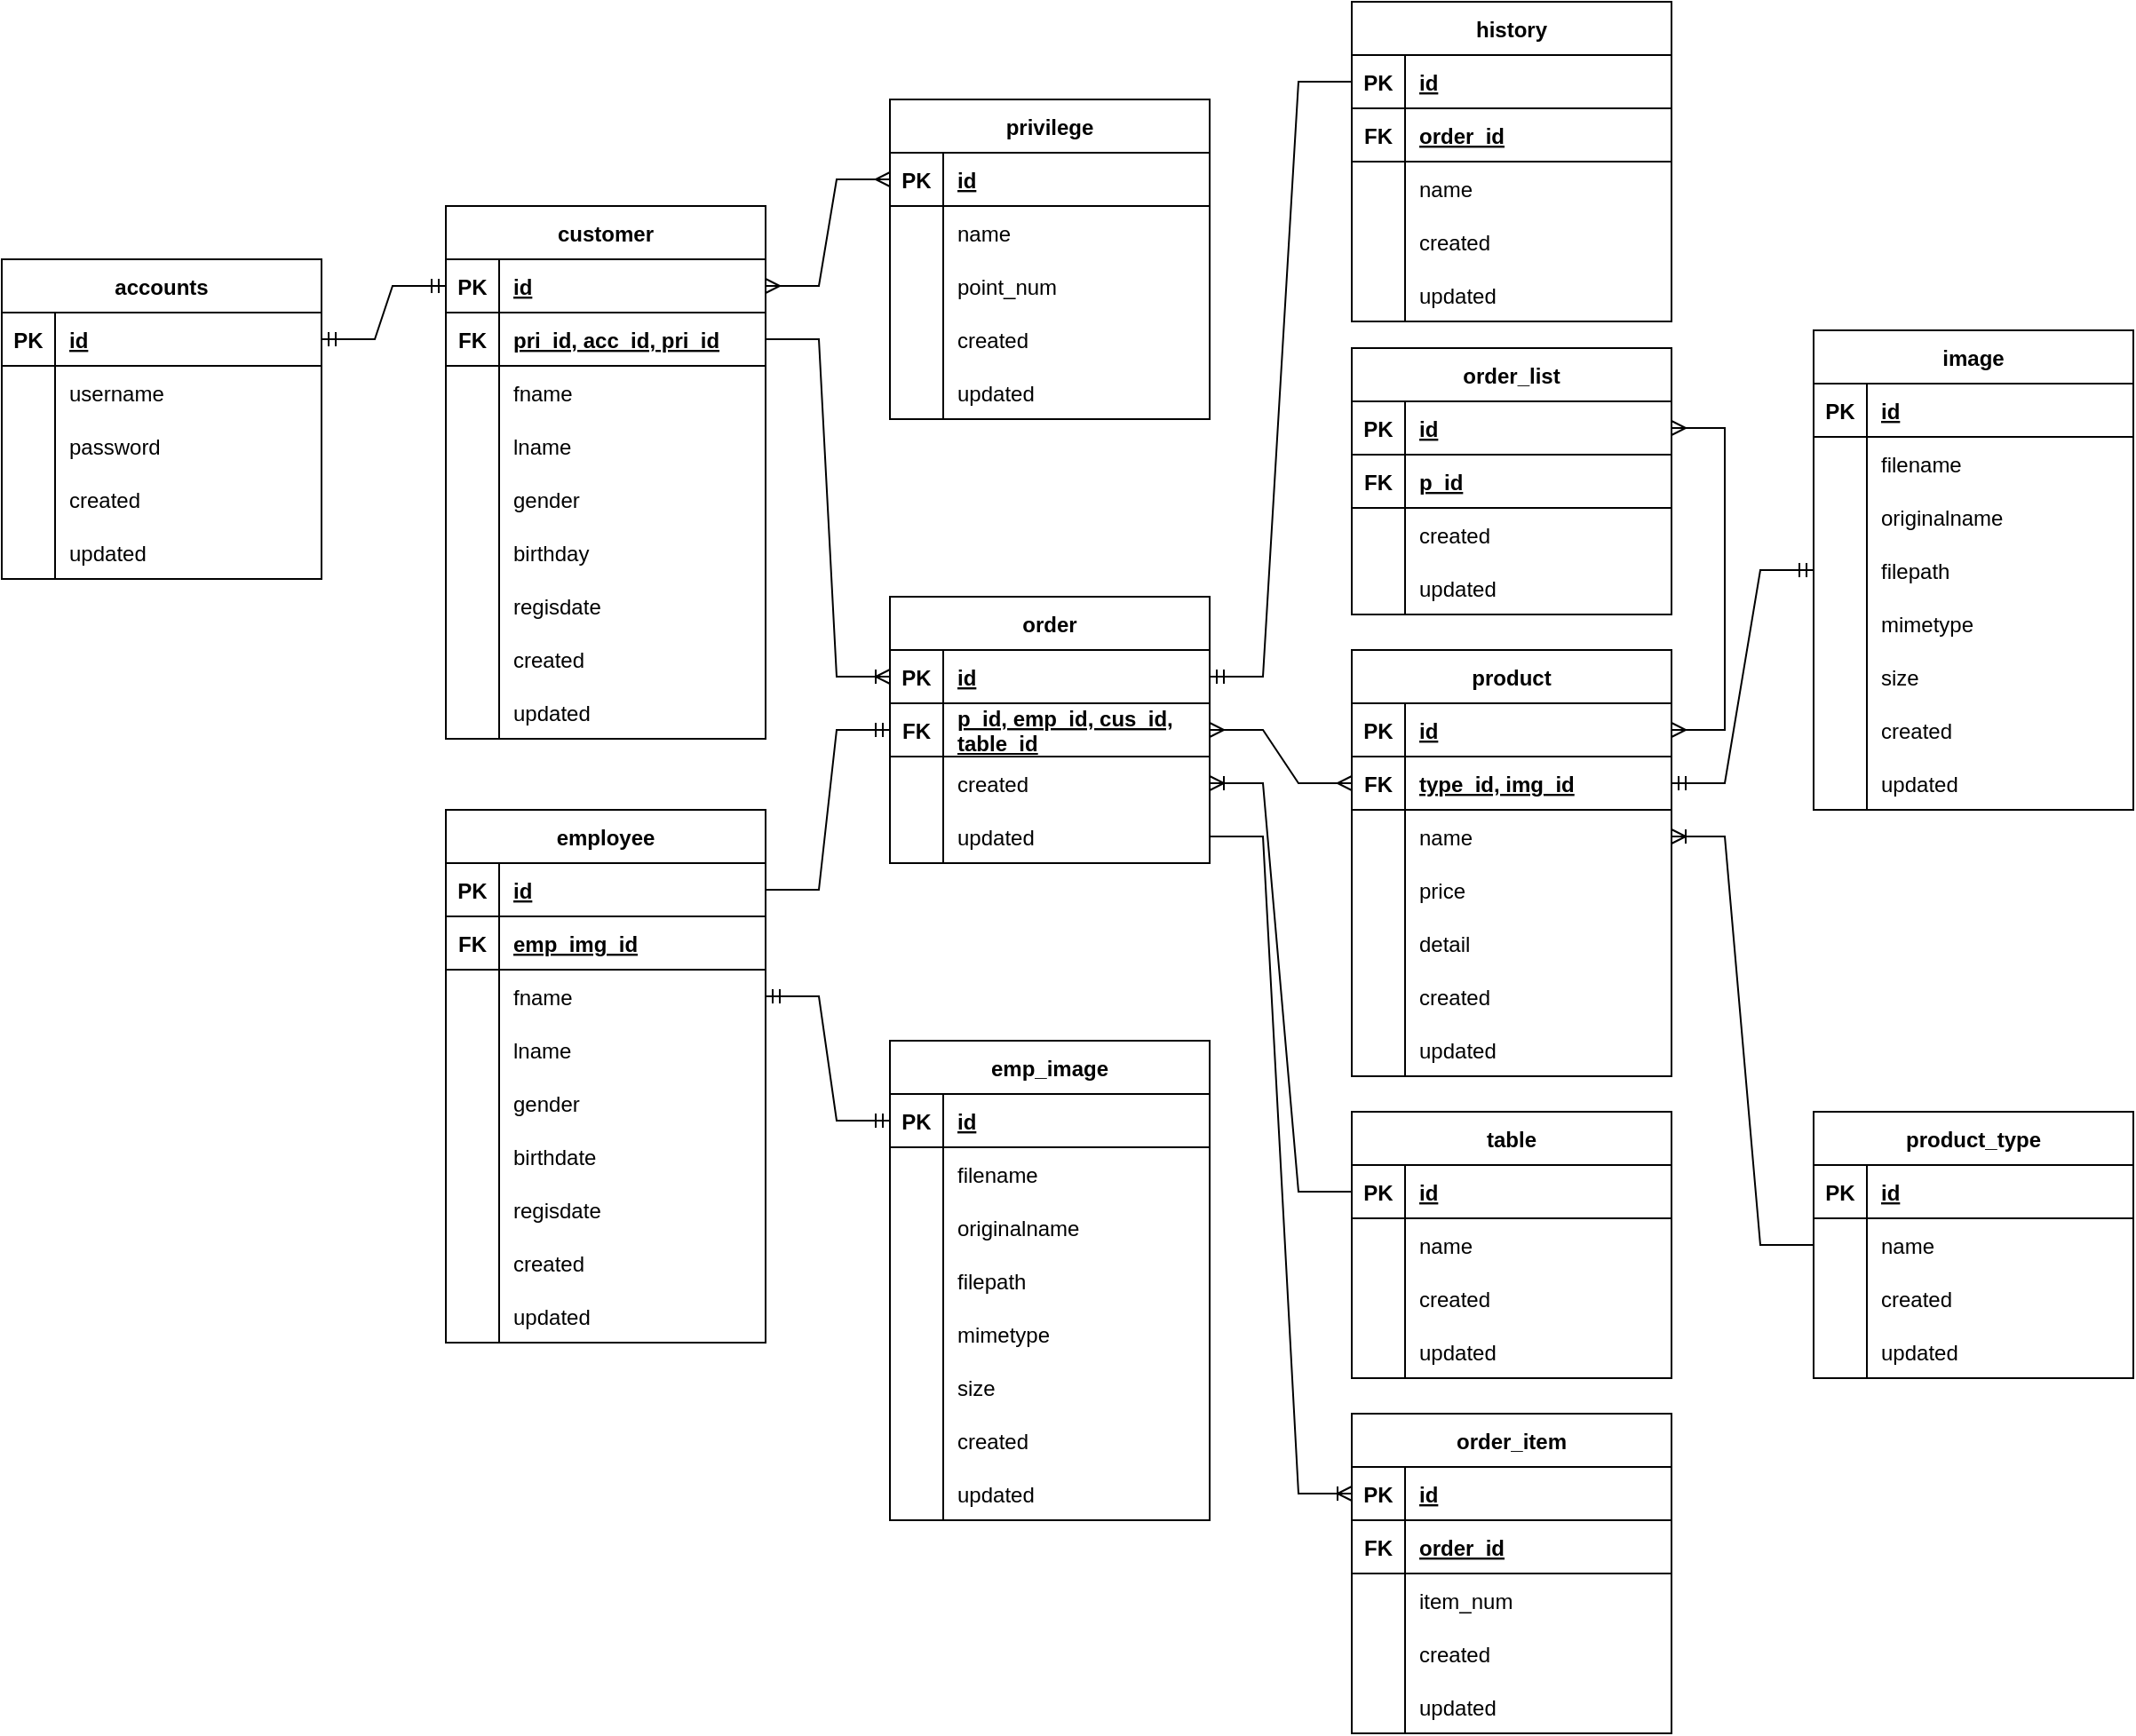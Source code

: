 <mxfile version="20.6.2" type="github">
  <diagram name="bom-order-er" id="5d7acffa-a066-3a61-03fe-96351882024d">
    <mxGraphModel dx="3642" dy="1016" grid="1" gridSize="10" guides="1" tooltips="1" connect="1" arrows="1" fold="1" page="1" pageScale="1" pageWidth="1100" pageHeight="850" background="#ffffff" math="0" shadow="0">
      <root>
        <mxCell id="0" />
        <mxCell id="1" parent="0" />
        <mxCell id="rkOTiN757Bld_D0Bsvgv-1" value="table" style="shape=table;startSize=30;container=1;collapsible=1;childLayout=tableLayout;fixedRows=1;rowLines=0;fontStyle=1;align=center;resizeLast=1;" parent="1" vertex="1">
          <mxGeometry x="550" y="880" width="180" height="150" as="geometry" />
        </mxCell>
        <mxCell id="rkOTiN757Bld_D0Bsvgv-2" value="" style="shape=tableRow;horizontal=0;startSize=0;swimlaneHead=0;swimlaneBody=0;fillColor=none;collapsible=0;dropTarget=0;points=[[0,0.5],[1,0.5]];portConstraint=eastwest;top=0;left=0;right=0;bottom=1;" parent="rkOTiN757Bld_D0Bsvgv-1" vertex="1">
          <mxGeometry y="30" width="180" height="30" as="geometry" />
        </mxCell>
        <mxCell id="rkOTiN757Bld_D0Bsvgv-3" value="PK" style="shape=partialRectangle;connectable=0;fillColor=none;top=0;left=0;bottom=0;right=0;fontStyle=1;overflow=hidden;" parent="rkOTiN757Bld_D0Bsvgv-2" vertex="1">
          <mxGeometry width="30" height="30" as="geometry">
            <mxRectangle width="30" height="30" as="alternateBounds" />
          </mxGeometry>
        </mxCell>
        <mxCell id="rkOTiN757Bld_D0Bsvgv-4" value="id" style="shape=partialRectangle;connectable=0;fillColor=none;top=0;left=0;bottom=0;right=0;align=left;spacingLeft=6;fontStyle=5;overflow=hidden;" parent="rkOTiN757Bld_D0Bsvgv-2" vertex="1">
          <mxGeometry x="30" width="150" height="30" as="geometry">
            <mxRectangle width="150" height="30" as="alternateBounds" />
          </mxGeometry>
        </mxCell>
        <mxCell id="rkOTiN757Bld_D0Bsvgv-5" value="" style="shape=tableRow;horizontal=0;startSize=0;swimlaneHead=0;swimlaneBody=0;fillColor=none;collapsible=0;dropTarget=0;points=[[0,0.5],[1,0.5]];portConstraint=eastwest;top=0;left=0;right=0;bottom=0;" parent="rkOTiN757Bld_D0Bsvgv-1" vertex="1">
          <mxGeometry y="60" width="180" height="30" as="geometry" />
        </mxCell>
        <mxCell id="rkOTiN757Bld_D0Bsvgv-6" value="" style="shape=partialRectangle;connectable=0;fillColor=none;top=0;left=0;bottom=0;right=0;editable=1;overflow=hidden;" parent="rkOTiN757Bld_D0Bsvgv-5" vertex="1">
          <mxGeometry width="30" height="30" as="geometry">
            <mxRectangle width="30" height="30" as="alternateBounds" />
          </mxGeometry>
        </mxCell>
        <mxCell id="rkOTiN757Bld_D0Bsvgv-7" value="name" style="shape=partialRectangle;connectable=0;fillColor=none;top=0;left=0;bottom=0;right=0;align=left;spacingLeft=6;overflow=hidden;" parent="rkOTiN757Bld_D0Bsvgv-5" vertex="1">
          <mxGeometry x="30" width="150" height="30" as="geometry">
            <mxRectangle width="150" height="30" as="alternateBounds" />
          </mxGeometry>
        </mxCell>
        <mxCell id="rkOTiN757Bld_D0Bsvgv-8" value="" style="shape=tableRow;horizontal=0;startSize=0;swimlaneHead=0;swimlaneBody=0;fillColor=none;collapsible=0;dropTarget=0;points=[[0,0.5],[1,0.5]];portConstraint=eastwest;top=0;left=0;right=0;bottom=0;" parent="rkOTiN757Bld_D0Bsvgv-1" vertex="1">
          <mxGeometry y="90" width="180" height="30" as="geometry" />
        </mxCell>
        <mxCell id="rkOTiN757Bld_D0Bsvgv-9" value="" style="shape=partialRectangle;connectable=0;fillColor=none;top=0;left=0;bottom=0;right=0;editable=1;overflow=hidden;" parent="rkOTiN757Bld_D0Bsvgv-8" vertex="1">
          <mxGeometry width="30" height="30" as="geometry">
            <mxRectangle width="30" height="30" as="alternateBounds" />
          </mxGeometry>
        </mxCell>
        <mxCell id="rkOTiN757Bld_D0Bsvgv-10" value="created" style="shape=partialRectangle;connectable=0;fillColor=none;top=0;left=0;bottom=0;right=0;align=left;spacingLeft=6;overflow=hidden;" parent="rkOTiN757Bld_D0Bsvgv-8" vertex="1">
          <mxGeometry x="30" width="150" height="30" as="geometry">
            <mxRectangle width="150" height="30" as="alternateBounds" />
          </mxGeometry>
        </mxCell>
        <mxCell id="rkOTiN757Bld_D0Bsvgv-16" value="" style="shape=tableRow;horizontal=0;startSize=0;swimlaneHead=0;swimlaneBody=0;fillColor=none;collapsible=0;dropTarget=0;points=[[0,0.5],[1,0.5]];portConstraint=eastwest;top=0;left=0;right=0;bottom=0;" parent="rkOTiN757Bld_D0Bsvgv-1" vertex="1">
          <mxGeometry y="120" width="180" height="30" as="geometry" />
        </mxCell>
        <mxCell id="rkOTiN757Bld_D0Bsvgv-17" value="" style="shape=partialRectangle;connectable=0;fillColor=none;top=0;left=0;bottom=0;right=0;editable=1;overflow=hidden;" parent="rkOTiN757Bld_D0Bsvgv-16" vertex="1">
          <mxGeometry width="30" height="30" as="geometry">
            <mxRectangle width="30" height="30" as="alternateBounds" />
          </mxGeometry>
        </mxCell>
        <mxCell id="rkOTiN757Bld_D0Bsvgv-18" value="updated" style="shape=partialRectangle;connectable=0;fillColor=none;top=0;left=0;bottom=0;right=0;align=left;spacingLeft=6;overflow=hidden;" parent="rkOTiN757Bld_D0Bsvgv-16" vertex="1">
          <mxGeometry x="30" width="150" height="30" as="geometry">
            <mxRectangle width="150" height="30" as="alternateBounds" />
          </mxGeometry>
        </mxCell>
        <mxCell id="rkOTiN757Bld_D0Bsvgv-32" value="customer" style="shape=table;startSize=30;container=1;collapsible=1;childLayout=tableLayout;fixedRows=1;rowLines=0;fontStyle=1;align=center;resizeLast=1;" parent="1" vertex="1">
          <mxGeometry x="40" y="370" width="180" height="300" as="geometry" />
        </mxCell>
        <mxCell id="rkOTiN757Bld_D0Bsvgv-33" value="" style="shape=tableRow;horizontal=0;startSize=0;swimlaneHead=0;swimlaneBody=0;fillColor=none;collapsible=0;dropTarget=0;points=[[0,0.5],[1,0.5]];portConstraint=eastwest;top=0;left=0;right=0;bottom=1;" parent="rkOTiN757Bld_D0Bsvgv-32" vertex="1">
          <mxGeometry y="30" width="180" height="30" as="geometry" />
        </mxCell>
        <mxCell id="rkOTiN757Bld_D0Bsvgv-34" value="PK" style="shape=partialRectangle;connectable=0;fillColor=none;top=0;left=0;bottom=0;right=0;fontStyle=1;overflow=hidden;" parent="rkOTiN757Bld_D0Bsvgv-33" vertex="1">
          <mxGeometry width="30" height="30" as="geometry">
            <mxRectangle width="30" height="30" as="alternateBounds" />
          </mxGeometry>
        </mxCell>
        <mxCell id="rkOTiN757Bld_D0Bsvgv-35" value="id" style="shape=partialRectangle;connectable=0;fillColor=none;top=0;left=0;bottom=0;right=0;align=left;spacingLeft=6;fontStyle=5;overflow=hidden;" parent="rkOTiN757Bld_D0Bsvgv-33" vertex="1">
          <mxGeometry x="30" width="150" height="30" as="geometry">
            <mxRectangle width="150" height="30" as="alternateBounds" />
          </mxGeometry>
        </mxCell>
        <mxCell id="iLS-FOW6j_LU89P7cBRq-101" value="" style="shape=tableRow;horizontal=0;startSize=0;swimlaneHead=0;swimlaneBody=0;fillColor=none;collapsible=0;dropTarget=0;points=[[0,0.5],[1,0.5]];portConstraint=eastwest;top=0;left=0;right=0;bottom=1;" parent="rkOTiN757Bld_D0Bsvgv-32" vertex="1">
          <mxGeometry y="60" width="180" height="30" as="geometry" />
        </mxCell>
        <mxCell id="iLS-FOW6j_LU89P7cBRq-102" value="FK" style="shape=partialRectangle;connectable=0;fillColor=none;top=0;left=0;bottom=0;right=0;fontStyle=1;overflow=hidden;" parent="iLS-FOW6j_LU89P7cBRq-101" vertex="1">
          <mxGeometry width="30" height="30" as="geometry">
            <mxRectangle width="30" height="30" as="alternateBounds" />
          </mxGeometry>
        </mxCell>
        <mxCell id="iLS-FOW6j_LU89P7cBRq-103" value="pri_id, acc_id, pri_id" style="shape=partialRectangle;connectable=0;fillColor=none;top=0;left=0;bottom=0;right=0;align=left;spacingLeft=6;fontStyle=5;overflow=hidden;" parent="iLS-FOW6j_LU89P7cBRq-101" vertex="1">
          <mxGeometry x="30" width="150" height="30" as="geometry">
            <mxRectangle width="150" height="30" as="alternateBounds" />
          </mxGeometry>
        </mxCell>
        <mxCell id="rkOTiN757Bld_D0Bsvgv-36" value="" style="shape=tableRow;horizontal=0;startSize=0;swimlaneHead=0;swimlaneBody=0;fillColor=none;collapsible=0;dropTarget=0;points=[[0,0.5],[1,0.5]];portConstraint=eastwest;top=0;left=0;right=0;bottom=0;" parent="rkOTiN757Bld_D0Bsvgv-32" vertex="1">
          <mxGeometry y="90" width="180" height="30" as="geometry" />
        </mxCell>
        <mxCell id="rkOTiN757Bld_D0Bsvgv-37" value="" style="shape=partialRectangle;connectable=0;fillColor=none;top=0;left=0;bottom=0;right=0;editable=1;overflow=hidden;" parent="rkOTiN757Bld_D0Bsvgv-36" vertex="1">
          <mxGeometry width="30" height="30" as="geometry">
            <mxRectangle width="30" height="30" as="alternateBounds" />
          </mxGeometry>
        </mxCell>
        <mxCell id="rkOTiN757Bld_D0Bsvgv-38" value="fname" style="shape=partialRectangle;connectable=0;fillColor=none;top=0;left=0;bottom=0;right=0;align=left;spacingLeft=6;overflow=hidden;" parent="rkOTiN757Bld_D0Bsvgv-36" vertex="1">
          <mxGeometry x="30" width="150" height="30" as="geometry">
            <mxRectangle width="150" height="30" as="alternateBounds" />
          </mxGeometry>
        </mxCell>
        <mxCell id="Y1Y8oUk_v3U6UHBbldAs-81" value="" style="shape=tableRow;horizontal=0;startSize=0;swimlaneHead=0;swimlaneBody=0;fillColor=none;collapsible=0;dropTarget=0;points=[[0,0.5],[1,0.5]];portConstraint=eastwest;top=0;left=0;right=0;bottom=0;" parent="rkOTiN757Bld_D0Bsvgv-32" vertex="1">
          <mxGeometry y="120" width="180" height="30" as="geometry" />
        </mxCell>
        <mxCell id="Y1Y8oUk_v3U6UHBbldAs-82" value="" style="shape=partialRectangle;connectable=0;fillColor=none;top=0;left=0;bottom=0;right=0;editable=1;overflow=hidden;" parent="Y1Y8oUk_v3U6UHBbldAs-81" vertex="1">
          <mxGeometry width="30" height="30" as="geometry">
            <mxRectangle width="30" height="30" as="alternateBounds" />
          </mxGeometry>
        </mxCell>
        <mxCell id="Y1Y8oUk_v3U6UHBbldAs-83" value="lname" style="shape=partialRectangle;connectable=0;fillColor=none;top=0;left=0;bottom=0;right=0;align=left;spacingLeft=6;overflow=hidden;" parent="Y1Y8oUk_v3U6UHBbldAs-81" vertex="1">
          <mxGeometry x="30" width="150" height="30" as="geometry">
            <mxRectangle width="150" height="30" as="alternateBounds" />
          </mxGeometry>
        </mxCell>
        <mxCell id="rkOTiN757Bld_D0Bsvgv-116" value="" style="shape=tableRow;horizontal=0;startSize=0;swimlaneHead=0;swimlaneBody=0;fillColor=none;collapsible=0;dropTarget=0;points=[[0,0.5],[1,0.5]];portConstraint=eastwest;top=0;left=0;right=0;bottom=0;" parent="rkOTiN757Bld_D0Bsvgv-32" vertex="1">
          <mxGeometry y="150" width="180" height="30" as="geometry" />
        </mxCell>
        <mxCell id="rkOTiN757Bld_D0Bsvgv-117" value="" style="shape=partialRectangle;connectable=0;fillColor=none;top=0;left=0;bottom=0;right=0;editable=1;overflow=hidden;" parent="rkOTiN757Bld_D0Bsvgv-116" vertex="1">
          <mxGeometry width="30" height="30" as="geometry">
            <mxRectangle width="30" height="30" as="alternateBounds" />
          </mxGeometry>
        </mxCell>
        <mxCell id="rkOTiN757Bld_D0Bsvgv-118" value="gender" style="shape=partialRectangle;connectable=0;fillColor=none;top=0;left=0;bottom=0;right=0;align=left;spacingLeft=6;overflow=hidden;" parent="rkOTiN757Bld_D0Bsvgv-116" vertex="1">
          <mxGeometry x="30" width="150" height="30" as="geometry">
            <mxRectangle width="150" height="30" as="alternateBounds" />
          </mxGeometry>
        </mxCell>
        <mxCell id="rkOTiN757Bld_D0Bsvgv-119" value="" style="shape=tableRow;horizontal=0;startSize=0;swimlaneHead=0;swimlaneBody=0;fillColor=none;collapsible=0;dropTarget=0;points=[[0,0.5],[1,0.5]];portConstraint=eastwest;top=0;left=0;right=0;bottom=0;" parent="rkOTiN757Bld_D0Bsvgv-32" vertex="1">
          <mxGeometry y="180" width="180" height="30" as="geometry" />
        </mxCell>
        <mxCell id="rkOTiN757Bld_D0Bsvgv-120" value="" style="shape=partialRectangle;connectable=0;fillColor=none;top=0;left=0;bottom=0;right=0;editable=1;overflow=hidden;" parent="rkOTiN757Bld_D0Bsvgv-119" vertex="1">
          <mxGeometry width="30" height="30" as="geometry">
            <mxRectangle width="30" height="30" as="alternateBounds" />
          </mxGeometry>
        </mxCell>
        <mxCell id="rkOTiN757Bld_D0Bsvgv-121" value="birthday" style="shape=partialRectangle;connectable=0;fillColor=none;top=0;left=0;bottom=0;right=0;align=left;spacingLeft=6;overflow=hidden;" parent="rkOTiN757Bld_D0Bsvgv-119" vertex="1">
          <mxGeometry x="30" width="150" height="30" as="geometry">
            <mxRectangle width="150" height="30" as="alternateBounds" />
          </mxGeometry>
        </mxCell>
        <mxCell id="iLS-FOW6j_LU89P7cBRq-33" value="" style="shape=tableRow;horizontal=0;startSize=0;swimlaneHead=0;swimlaneBody=0;fillColor=none;collapsible=0;dropTarget=0;points=[[0,0.5],[1,0.5]];portConstraint=eastwest;top=0;left=0;right=0;bottom=0;" parent="rkOTiN757Bld_D0Bsvgv-32" vertex="1">
          <mxGeometry y="210" width="180" height="30" as="geometry" />
        </mxCell>
        <mxCell id="iLS-FOW6j_LU89P7cBRq-34" value="" style="shape=partialRectangle;connectable=0;fillColor=none;top=0;left=0;bottom=0;right=0;editable=1;overflow=hidden;" parent="iLS-FOW6j_LU89P7cBRq-33" vertex="1">
          <mxGeometry width="30" height="30" as="geometry">
            <mxRectangle width="30" height="30" as="alternateBounds" />
          </mxGeometry>
        </mxCell>
        <mxCell id="iLS-FOW6j_LU89P7cBRq-35" value="regisdate" style="shape=partialRectangle;connectable=0;fillColor=none;top=0;left=0;bottom=0;right=0;align=left;spacingLeft=6;overflow=hidden;" parent="iLS-FOW6j_LU89P7cBRq-33" vertex="1">
          <mxGeometry x="30" width="150" height="30" as="geometry">
            <mxRectangle width="150" height="30" as="alternateBounds" />
          </mxGeometry>
        </mxCell>
        <mxCell id="rkOTiN757Bld_D0Bsvgv-39" value="" style="shape=tableRow;horizontal=0;startSize=0;swimlaneHead=0;swimlaneBody=0;fillColor=none;collapsible=0;dropTarget=0;points=[[0,0.5],[1,0.5]];portConstraint=eastwest;top=0;left=0;right=0;bottom=0;" parent="rkOTiN757Bld_D0Bsvgv-32" vertex="1">
          <mxGeometry y="240" width="180" height="30" as="geometry" />
        </mxCell>
        <mxCell id="rkOTiN757Bld_D0Bsvgv-40" value="" style="shape=partialRectangle;connectable=0;fillColor=none;top=0;left=0;bottom=0;right=0;editable=1;overflow=hidden;" parent="rkOTiN757Bld_D0Bsvgv-39" vertex="1">
          <mxGeometry width="30" height="30" as="geometry">
            <mxRectangle width="30" height="30" as="alternateBounds" />
          </mxGeometry>
        </mxCell>
        <mxCell id="rkOTiN757Bld_D0Bsvgv-41" value="created" style="shape=partialRectangle;connectable=0;fillColor=none;top=0;left=0;bottom=0;right=0;align=left;spacingLeft=6;overflow=hidden;" parent="rkOTiN757Bld_D0Bsvgv-39" vertex="1">
          <mxGeometry x="30" width="150" height="30" as="geometry">
            <mxRectangle width="150" height="30" as="alternateBounds" />
          </mxGeometry>
        </mxCell>
        <mxCell id="rkOTiN757Bld_D0Bsvgv-42" value="" style="shape=tableRow;horizontal=0;startSize=0;swimlaneHead=0;swimlaneBody=0;fillColor=none;collapsible=0;dropTarget=0;points=[[0,0.5],[1,0.5]];portConstraint=eastwest;top=0;left=0;right=0;bottom=0;" parent="rkOTiN757Bld_D0Bsvgv-32" vertex="1">
          <mxGeometry y="270" width="180" height="30" as="geometry" />
        </mxCell>
        <mxCell id="rkOTiN757Bld_D0Bsvgv-43" value="" style="shape=partialRectangle;connectable=0;fillColor=none;top=0;left=0;bottom=0;right=0;editable=1;overflow=hidden;" parent="rkOTiN757Bld_D0Bsvgv-42" vertex="1">
          <mxGeometry width="30" height="30" as="geometry">
            <mxRectangle width="30" height="30" as="alternateBounds" />
          </mxGeometry>
        </mxCell>
        <mxCell id="rkOTiN757Bld_D0Bsvgv-44" value="updated" style="shape=partialRectangle;connectable=0;fillColor=none;top=0;left=0;bottom=0;right=0;align=left;spacingLeft=6;overflow=hidden;" parent="rkOTiN757Bld_D0Bsvgv-42" vertex="1">
          <mxGeometry x="30" width="150" height="30" as="geometry">
            <mxRectangle width="150" height="30" as="alternateBounds" />
          </mxGeometry>
        </mxCell>
        <mxCell id="rkOTiN757Bld_D0Bsvgv-45" value="employee" style="shape=table;startSize=30;container=1;collapsible=1;childLayout=tableLayout;fixedRows=1;rowLines=0;fontStyle=1;align=center;resizeLast=1;" parent="1" vertex="1">
          <mxGeometry x="40" y="710" width="180" height="300" as="geometry" />
        </mxCell>
        <mxCell id="rkOTiN757Bld_D0Bsvgv-46" value="" style="shape=tableRow;horizontal=0;startSize=0;swimlaneHead=0;swimlaneBody=0;fillColor=none;collapsible=0;dropTarget=0;points=[[0,0.5],[1,0.5]];portConstraint=eastwest;top=0;left=0;right=0;bottom=1;" parent="rkOTiN757Bld_D0Bsvgv-45" vertex="1">
          <mxGeometry y="30" width="180" height="30" as="geometry" />
        </mxCell>
        <mxCell id="rkOTiN757Bld_D0Bsvgv-47" value="PK" style="shape=partialRectangle;connectable=0;fillColor=none;top=0;left=0;bottom=0;right=0;fontStyle=1;overflow=hidden;" parent="rkOTiN757Bld_D0Bsvgv-46" vertex="1">
          <mxGeometry width="30" height="30" as="geometry">
            <mxRectangle width="30" height="30" as="alternateBounds" />
          </mxGeometry>
        </mxCell>
        <mxCell id="rkOTiN757Bld_D0Bsvgv-48" value="id" style="shape=partialRectangle;connectable=0;fillColor=none;top=0;left=0;bottom=0;right=0;align=left;spacingLeft=6;fontStyle=5;overflow=hidden;" parent="rkOTiN757Bld_D0Bsvgv-46" vertex="1">
          <mxGeometry x="30" width="150" height="30" as="geometry">
            <mxRectangle width="150" height="30" as="alternateBounds" />
          </mxGeometry>
        </mxCell>
        <mxCell id="Y1Y8oUk_v3U6UHBbldAs-77" value="" style="shape=tableRow;horizontal=0;startSize=0;swimlaneHead=0;swimlaneBody=0;fillColor=none;collapsible=0;dropTarget=0;points=[[0,0.5],[1,0.5]];portConstraint=eastwest;top=0;left=0;right=0;bottom=1;" parent="rkOTiN757Bld_D0Bsvgv-45" vertex="1">
          <mxGeometry y="60" width="180" height="30" as="geometry" />
        </mxCell>
        <mxCell id="Y1Y8oUk_v3U6UHBbldAs-78" value="FK" style="shape=partialRectangle;connectable=0;fillColor=none;top=0;left=0;bottom=0;right=0;fontStyle=1;overflow=hidden;" parent="Y1Y8oUk_v3U6UHBbldAs-77" vertex="1">
          <mxGeometry width="30" height="30" as="geometry">
            <mxRectangle width="30" height="30" as="alternateBounds" />
          </mxGeometry>
        </mxCell>
        <mxCell id="Y1Y8oUk_v3U6UHBbldAs-79" value="emp_img_id" style="shape=partialRectangle;connectable=0;fillColor=none;top=0;left=0;bottom=0;right=0;align=left;spacingLeft=6;fontStyle=5;overflow=hidden;" parent="Y1Y8oUk_v3U6UHBbldAs-77" vertex="1">
          <mxGeometry x="30" width="150" height="30" as="geometry">
            <mxRectangle width="150" height="30" as="alternateBounds" />
          </mxGeometry>
        </mxCell>
        <mxCell id="rkOTiN757Bld_D0Bsvgv-49" value="" style="shape=tableRow;horizontal=0;startSize=0;swimlaneHead=0;swimlaneBody=0;fillColor=none;collapsible=0;dropTarget=0;points=[[0,0.5],[1,0.5]];portConstraint=eastwest;top=0;left=0;right=0;bottom=0;" parent="rkOTiN757Bld_D0Bsvgv-45" vertex="1">
          <mxGeometry y="90" width="180" height="30" as="geometry" />
        </mxCell>
        <mxCell id="rkOTiN757Bld_D0Bsvgv-50" value="" style="shape=partialRectangle;connectable=0;fillColor=none;top=0;left=0;bottom=0;right=0;editable=1;overflow=hidden;" parent="rkOTiN757Bld_D0Bsvgv-49" vertex="1">
          <mxGeometry width="30" height="30" as="geometry">
            <mxRectangle width="30" height="30" as="alternateBounds" />
          </mxGeometry>
        </mxCell>
        <mxCell id="rkOTiN757Bld_D0Bsvgv-51" value="fname" style="shape=partialRectangle;connectable=0;fillColor=none;top=0;left=0;bottom=0;right=0;align=left;spacingLeft=6;overflow=hidden;" parent="rkOTiN757Bld_D0Bsvgv-49" vertex="1">
          <mxGeometry x="30" width="150" height="30" as="geometry">
            <mxRectangle width="150" height="30" as="alternateBounds" />
          </mxGeometry>
        </mxCell>
        <mxCell id="Y1Y8oUk_v3U6UHBbldAs-45" value="" style="shape=tableRow;horizontal=0;startSize=0;swimlaneHead=0;swimlaneBody=0;fillColor=none;collapsible=0;dropTarget=0;points=[[0,0.5],[1,0.5]];portConstraint=eastwest;top=0;left=0;right=0;bottom=0;" parent="rkOTiN757Bld_D0Bsvgv-45" vertex="1">
          <mxGeometry y="120" width="180" height="30" as="geometry" />
        </mxCell>
        <mxCell id="Y1Y8oUk_v3U6UHBbldAs-46" value="" style="shape=partialRectangle;connectable=0;fillColor=none;top=0;left=0;bottom=0;right=0;editable=1;overflow=hidden;" parent="Y1Y8oUk_v3U6UHBbldAs-45" vertex="1">
          <mxGeometry width="30" height="30" as="geometry">
            <mxRectangle width="30" height="30" as="alternateBounds" />
          </mxGeometry>
        </mxCell>
        <mxCell id="Y1Y8oUk_v3U6UHBbldAs-47" value="lname" style="shape=partialRectangle;connectable=0;fillColor=none;top=0;left=0;bottom=0;right=0;align=left;spacingLeft=6;overflow=hidden;" parent="Y1Y8oUk_v3U6UHBbldAs-45" vertex="1">
          <mxGeometry x="30" width="150" height="30" as="geometry">
            <mxRectangle width="150" height="30" as="alternateBounds" />
          </mxGeometry>
        </mxCell>
        <mxCell id="iLS-FOW6j_LU89P7cBRq-27" value="" style="shape=tableRow;horizontal=0;startSize=0;swimlaneHead=0;swimlaneBody=0;fillColor=none;collapsible=0;dropTarget=0;points=[[0,0.5],[1,0.5]];portConstraint=eastwest;top=0;left=0;right=0;bottom=0;" parent="rkOTiN757Bld_D0Bsvgv-45" vertex="1">
          <mxGeometry y="150" width="180" height="30" as="geometry" />
        </mxCell>
        <mxCell id="iLS-FOW6j_LU89P7cBRq-28" value="" style="shape=partialRectangle;connectable=0;fillColor=none;top=0;left=0;bottom=0;right=0;editable=1;overflow=hidden;" parent="iLS-FOW6j_LU89P7cBRq-27" vertex="1">
          <mxGeometry width="30" height="30" as="geometry">
            <mxRectangle width="30" height="30" as="alternateBounds" />
          </mxGeometry>
        </mxCell>
        <mxCell id="iLS-FOW6j_LU89P7cBRq-29" value="gender" style="shape=partialRectangle;connectable=0;fillColor=none;top=0;left=0;bottom=0;right=0;align=left;spacingLeft=6;overflow=hidden;" parent="iLS-FOW6j_LU89P7cBRq-27" vertex="1">
          <mxGeometry x="30" width="150" height="30" as="geometry">
            <mxRectangle width="150" height="30" as="alternateBounds" />
          </mxGeometry>
        </mxCell>
        <mxCell id="iLS-FOW6j_LU89P7cBRq-30" value="" style="shape=tableRow;horizontal=0;startSize=0;swimlaneHead=0;swimlaneBody=0;fillColor=none;collapsible=0;dropTarget=0;points=[[0,0.5],[1,0.5]];portConstraint=eastwest;top=0;left=0;right=0;bottom=0;" parent="rkOTiN757Bld_D0Bsvgv-45" vertex="1">
          <mxGeometry y="180" width="180" height="30" as="geometry" />
        </mxCell>
        <mxCell id="iLS-FOW6j_LU89P7cBRq-31" value="" style="shape=partialRectangle;connectable=0;fillColor=none;top=0;left=0;bottom=0;right=0;editable=1;overflow=hidden;" parent="iLS-FOW6j_LU89P7cBRq-30" vertex="1">
          <mxGeometry width="30" height="30" as="geometry">
            <mxRectangle width="30" height="30" as="alternateBounds" />
          </mxGeometry>
        </mxCell>
        <mxCell id="iLS-FOW6j_LU89P7cBRq-32" value="birthdate" style="shape=partialRectangle;connectable=0;fillColor=none;top=0;left=0;bottom=0;right=0;align=left;spacingLeft=6;overflow=hidden;" parent="iLS-FOW6j_LU89P7cBRq-30" vertex="1">
          <mxGeometry x="30" width="150" height="30" as="geometry">
            <mxRectangle width="150" height="30" as="alternateBounds" />
          </mxGeometry>
        </mxCell>
        <mxCell id="iLS-FOW6j_LU89P7cBRq-36" value="" style="shape=tableRow;horizontal=0;startSize=0;swimlaneHead=0;swimlaneBody=0;fillColor=none;collapsible=0;dropTarget=0;points=[[0,0.5],[1,0.5]];portConstraint=eastwest;top=0;left=0;right=0;bottom=0;" parent="rkOTiN757Bld_D0Bsvgv-45" vertex="1">
          <mxGeometry y="210" width="180" height="30" as="geometry" />
        </mxCell>
        <mxCell id="iLS-FOW6j_LU89P7cBRq-37" value="" style="shape=partialRectangle;connectable=0;fillColor=none;top=0;left=0;bottom=0;right=0;editable=1;overflow=hidden;" parent="iLS-FOW6j_LU89P7cBRq-36" vertex="1">
          <mxGeometry width="30" height="30" as="geometry">
            <mxRectangle width="30" height="30" as="alternateBounds" />
          </mxGeometry>
        </mxCell>
        <mxCell id="iLS-FOW6j_LU89P7cBRq-38" value="regisdate" style="shape=partialRectangle;connectable=0;fillColor=none;top=0;left=0;bottom=0;right=0;align=left;spacingLeft=6;overflow=hidden;" parent="iLS-FOW6j_LU89P7cBRq-36" vertex="1">
          <mxGeometry x="30" width="150" height="30" as="geometry">
            <mxRectangle width="150" height="30" as="alternateBounds" />
          </mxGeometry>
        </mxCell>
        <mxCell id="rkOTiN757Bld_D0Bsvgv-52" value="" style="shape=tableRow;horizontal=0;startSize=0;swimlaneHead=0;swimlaneBody=0;fillColor=none;collapsible=0;dropTarget=0;points=[[0,0.5],[1,0.5]];portConstraint=eastwest;top=0;left=0;right=0;bottom=0;" parent="rkOTiN757Bld_D0Bsvgv-45" vertex="1">
          <mxGeometry y="240" width="180" height="30" as="geometry" />
        </mxCell>
        <mxCell id="rkOTiN757Bld_D0Bsvgv-53" value="" style="shape=partialRectangle;connectable=0;fillColor=none;top=0;left=0;bottom=0;right=0;editable=1;overflow=hidden;" parent="rkOTiN757Bld_D0Bsvgv-52" vertex="1">
          <mxGeometry width="30" height="30" as="geometry">
            <mxRectangle width="30" height="30" as="alternateBounds" />
          </mxGeometry>
        </mxCell>
        <mxCell id="rkOTiN757Bld_D0Bsvgv-54" value="created" style="shape=partialRectangle;connectable=0;fillColor=none;top=0;left=0;bottom=0;right=0;align=left;spacingLeft=6;overflow=hidden;" parent="rkOTiN757Bld_D0Bsvgv-52" vertex="1">
          <mxGeometry x="30" width="150" height="30" as="geometry">
            <mxRectangle width="150" height="30" as="alternateBounds" />
          </mxGeometry>
        </mxCell>
        <mxCell id="rkOTiN757Bld_D0Bsvgv-55" value="" style="shape=tableRow;horizontal=0;startSize=0;swimlaneHead=0;swimlaneBody=0;fillColor=none;collapsible=0;dropTarget=0;points=[[0,0.5],[1,0.5]];portConstraint=eastwest;top=0;left=0;right=0;bottom=0;" parent="rkOTiN757Bld_D0Bsvgv-45" vertex="1">
          <mxGeometry y="270" width="180" height="30" as="geometry" />
        </mxCell>
        <mxCell id="rkOTiN757Bld_D0Bsvgv-56" value="" style="shape=partialRectangle;connectable=0;fillColor=none;top=0;left=0;bottom=0;right=0;editable=1;overflow=hidden;" parent="rkOTiN757Bld_D0Bsvgv-55" vertex="1">
          <mxGeometry width="30" height="30" as="geometry">
            <mxRectangle width="30" height="30" as="alternateBounds" />
          </mxGeometry>
        </mxCell>
        <mxCell id="rkOTiN757Bld_D0Bsvgv-57" value="updated" style="shape=partialRectangle;connectable=0;fillColor=none;top=0;left=0;bottom=0;right=0;align=left;spacingLeft=6;overflow=hidden;" parent="rkOTiN757Bld_D0Bsvgv-55" vertex="1">
          <mxGeometry x="30" width="150" height="30" as="geometry">
            <mxRectangle width="150" height="30" as="alternateBounds" />
          </mxGeometry>
        </mxCell>
        <mxCell id="rkOTiN757Bld_D0Bsvgv-58" value="history" style="shape=table;startSize=30;container=1;collapsible=1;childLayout=tableLayout;fixedRows=1;rowLines=0;fontStyle=1;align=center;resizeLast=1;" parent="1" vertex="1">
          <mxGeometry x="550" y="255" width="180" height="180" as="geometry" />
        </mxCell>
        <mxCell id="rkOTiN757Bld_D0Bsvgv-59" value="" style="shape=tableRow;horizontal=0;startSize=0;swimlaneHead=0;swimlaneBody=0;fillColor=none;collapsible=0;dropTarget=0;points=[[0,0.5],[1,0.5]];portConstraint=eastwest;top=0;left=0;right=0;bottom=1;" parent="rkOTiN757Bld_D0Bsvgv-58" vertex="1">
          <mxGeometry y="30" width="180" height="30" as="geometry" />
        </mxCell>
        <mxCell id="rkOTiN757Bld_D0Bsvgv-60" value="PK" style="shape=partialRectangle;connectable=0;fillColor=none;top=0;left=0;bottom=0;right=0;fontStyle=1;overflow=hidden;" parent="rkOTiN757Bld_D0Bsvgv-59" vertex="1">
          <mxGeometry width="30" height="30" as="geometry">
            <mxRectangle width="30" height="30" as="alternateBounds" />
          </mxGeometry>
        </mxCell>
        <mxCell id="rkOTiN757Bld_D0Bsvgv-61" value="id" style="shape=partialRectangle;connectable=0;fillColor=none;top=0;left=0;bottom=0;right=0;align=left;spacingLeft=6;fontStyle=5;overflow=hidden;" parent="rkOTiN757Bld_D0Bsvgv-59" vertex="1">
          <mxGeometry x="30" width="150" height="30" as="geometry">
            <mxRectangle width="150" height="30" as="alternateBounds" />
          </mxGeometry>
        </mxCell>
        <mxCell id="iLS-FOW6j_LU89P7cBRq-45" value="" style="shape=tableRow;horizontal=0;startSize=0;swimlaneHead=0;swimlaneBody=0;fillColor=none;collapsible=0;dropTarget=0;points=[[0,0.5],[1,0.5]];portConstraint=eastwest;top=0;left=0;right=0;bottom=1;" parent="rkOTiN757Bld_D0Bsvgv-58" vertex="1">
          <mxGeometry y="60" width="180" height="30" as="geometry" />
        </mxCell>
        <mxCell id="iLS-FOW6j_LU89P7cBRq-46" value="FK" style="shape=partialRectangle;connectable=0;fillColor=none;top=0;left=0;bottom=0;right=0;fontStyle=1;overflow=hidden;" parent="iLS-FOW6j_LU89P7cBRq-45" vertex="1">
          <mxGeometry width="30" height="30" as="geometry">
            <mxRectangle width="30" height="30" as="alternateBounds" />
          </mxGeometry>
        </mxCell>
        <mxCell id="iLS-FOW6j_LU89P7cBRq-47" value="order_id" style="shape=partialRectangle;connectable=0;fillColor=none;top=0;left=0;bottom=0;right=0;align=left;spacingLeft=6;fontStyle=5;overflow=hidden;" parent="iLS-FOW6j_LU89P7cBRq-45" vertex="1">
          <mxGeometry x="30" width="150" height="30" as="geometry">
            <mxRectangle width="150" height="30" as="alternateBounds" />
          </mxGeometry>
        </mxCell>
        <mxCell id="rkOTiN757Bld_D0Bsvgv-62" value="" style="shape=tableRow;horizontal=0;startSize=0;swimlaneHead=0;swimlaneBody=0;fillColor=none;collapsible=0;dropTarget=0;points=[[0,0.5],[1,0.5]];portConstraint=eastwest;top=0;left=0;right=0;bottom=0;" parent="rkOTiN757Bld_D0Bsvgv-58" vertex="1">
          <mxGeometry y="90" width="180" height="30" as="geometry" />
        </mxCell>
        <mxCell id="rkOTiN757Bld_D0Bsvgv-63" value="" style="shape=partialRectangle;connectable=0;fillColor=none;top=0;left=0;bottom=0;right=0;editable=1;overflow=hidden;" parent="rkOTiN757Bld_D0Bsvgv-62" vertex="1">
          <mxGeometry width="30" height="30" as="geometry">
            <mxRectangle width="30" height="30" as="alternateBounds" />
          </mxGeometry>
        </mxCell>
        <mxCell id="rkOTiN757Bld_D0Bsvgv-64" value="name" style="shape=partialRectangle;connectable=0;fillColor=none;top=0;left=0;bottom=0;right=0;align=left;spacingLeft=6;overflow=hidden;" parent="rkOTiN757Bld_D0Bsvgv-62" vertex="1">
          <mxGeometry x="30" width="150" height="30" as="geometry">
            <mxRectangle width="150" height="30" as="alternateBounds" />
          </mxGeometry>
        </mxCell>
        <mxCell id="rkOTiN757Bld_D0Bsvgv-65" value="" style="shape=tableRow;horizontal=0;startSize=0;swimlaneHead=0;swimlaneBody=0;fillColor=none;collapsible=0;dropTarget=0;points=[[0,0.5],[1,0.5]];portConstraint=eastwest;top=0;left=0;right=0;bottom=0;" parent="rkOTiN757Bld_D0Bsvgv-58" vertex="1">
          <mxGeometry y="120" width="180" height="30" as="geometry" />
        </mxCell>
        <mxCell id="rkOTiN757Bld_D0Bsvgv-66" value="" style="shape=partialRectangle;connectable=0;fillColor=none;top=0;left=0;bottom=0;right=0;editable=1;overflow=hidden;" parent="rkOTiN757Bld_D0Bsvgv-65" vertex="1">
          <mxGeometry width="30" height="30" as="geometry">
            <mxRectangle width="30" height="30" as="alternateBounds" />
          </mxGeometry>
        </mxCell>
        <mxCell id="rkOTiN757Bld_D0Bsvgv-67" value="created" style="shape=partialRectangle;connectable=0;fillColor=none;top=0;left=0;bottom=0;right=0;align=left;spacingLeft=6;overflow=hidden;" parent="rkOTiN757Bld_D0Bsvgv-65" vertex="1">
          <mxGeometry x="30" width="150" height="30" as="geometry">
            <mxRectangle width="150" height="30" as="alternateBounds" />
          </mxGeometry>
        </mxCell>
        <mxCell id="rkOTiN757Bld_D0Bsvgv-68" value="" style="shape=tableRow;horizontal=0;startSize=0;swimlaneHead=0;swimlaneBody=0;fillColor=none;collapsible=0;dropTarget=0;points=[[0,0.5],[1,0.5]];portConstraint=eastwest;top=0;left=0;right=0;bottom=0;" parent="rkOTiN757Bld_D0Bsvgv-58" vertex="1">
          <mxGeometry y="150" width="180" height="30" as="geometry" />
        </mxCell>
        <mxCell id="rkOTiN757Bld_D0Bsvgv-69" value="" style="shape=partialRectangle;connectable=0;fillColor=none;top=0;left=0;bottom=0;right=0;editable=1;overflow=hidden;" parent="rkOTiN757Bld_D0Bsvgv-68" vertex="1">
          <mxGeometry width="30" height="30" as="geometry">
            <mxRectangle width="30" height="30" as="alternateBounds" />
          </mxGeometry>
        </mxCell>
        <mxCell id="rkOTiN757Bld_D0Bsvgv-70" value="updated" style="shape=partialRectangle;connectable=0;fillColor=none;top=0;left=0;bottom=0;right=0;align=left;spacingLeft=6;overflow=hidden;" parent="rkOTiN757Bld_D0Bsvgv-68" vertex="1">
          <mxGeometry x="30" width="150" height="30" as="geometry">
            <mxRectangle width="150" height="30" as="alternateBounds" />
          </mxGeometry>
        </mxCell>
        <mxCell id="rkOTiN757Bld_D0Bsvgv-71" value="product_type" style="shape=table;startSize=30;container=1;collapsible=1;childLayout=tableLayout;fixedRows=1;rowLines=0;fontStyle=1;align=center;resizeLast=1;" parent="1" vertex="1">
          <mxGeometry x="810" y="880" width="180" height="150" as="geometry" />
        </mxCell>
        <mxCell id="rkOTiN757Bld_D0Bsvgv-72" value="" style="shape=tableRow;horizontal=0;startSize=0;swimlaneHead=0;swimlaneBody=0;fillColor=none;collapsible=0;dropTarget=0;points=[[0,0.5],[1,0.5]];portConstraint=eastwest;top=0;left=0;right=0;bottom=1;" parent="rkOTiN757Bld_D0Bsvgv-71" vertex="1">
          <mxGeometry y="30" width="180" height="30" as="geometry" />
        </mxCell>
        <mxCell id="rkOTiN757Bld_D0Bsvgv-73" value="PK" style="shape=partialRectangle;connectable=0;fillColor=none;top=0;left=0;bottom=0;right=0;fontStyle=1;overflow=hidden;" parent="rkOTiN757Bld_D0Bsvgv-72" vertex="1">
          <mxGeometry width="30" height="30" as="geometry">
            <mxRectangle width="30" height="30" as="alternateBounds" />
          </mxGeometry>
        </mxCell>
        <mxCell id="rkOTiN757Bld_D0Bsvgv-74" value="id" style="shape=partialRectangle;connectable=0;fillColor=none;top=0;left=0;bottom=0;right=0;align=left;spacingLeft=6;fontStyle=5;overflow=hidden;" parent="rkOTiN757Bld_D0Bsvgv-72" vertex="1">
          <mxGeometry x="30" width="150" height="30" as="geometry">
            <mxRectangle width="150" height="30" as="alternateBounds" />
          </mxGeometry>
        </mxCell>
        <mxCell id="rkOTiN757Bld_D0Bsvgv-75" value="" style="shape=tableRow;horizontal=0;startSize=0;swimlaneHead=0;swimlaneBody=0;fillColor=none;collapsible=0;dropTarget=0;points=[[0,0.5],[1,0.5]];portConstraint=eastwest;top=0;left=0;right=0;bottom=0;" parent="rkOTiN757Bld_D0Bsvgv-71" vertex="1">
          <mxGeometry y="60" width="180" height="30" as="geometry" />
        </mxCell>
        <mxCell id="rkOTiN757Bld_D0Bsvgv-76" value="" style="shape=partialRectangle;connectable=0;fillColor=none;top=0;left=0;bottom=0;right=0;editable=1;overflow=hidden;" parent="rkOTiN757Bld_D0Bsvgv-75" vertex="1">
          <mxGeometry width="30" height="30" as="geometry">
            <mxRectangle width="30" height="30" as="alternateBounds" />
          </mxGeometry>
        </mxCell>
        <mxCell id="rkOTiN757Bld_D0Bsvgv-77" value="name" style="shape=partialRectangle;connectable=0;fillColor=none;top=0;left=0;bottom=0;right=0;align=left;spacingLeft=6;overflow=hidden;" parent="rkOTiN757Bld_D0Bsvgv-75" vertex="1">
          <mxGeometry x="30" width="150" height="30" as="geometry">
            <mxRectangle width="150" height="30" as="alternateBounds" />
          </mxGeometry>
        </mxCell>
        <mxCell id="rkOTiN757Bld_D0Bsvgv-78" value="" style="shape=tableRow;horizontal=0;startSize=0;swimlaneHead=0;swimlaneBody=0;fillColor=none;collapsible=0;dropTarget=0;points=[[0,0.5],[1,0.5]];portConstraint=eastwest;top=0;left=0;right=0;bottom=0;" parent="rkOTiN757Bld_D0Bsvgv-71" vertex="1">
          <mxGeometry y="90" width="180" height="30" as="geometry" />
        </mxCell>
        <mxCell id="rkOTiN757Bld_D0Bsvgv-79" value="" style="shape=partialRectangle;connectable=0;fillColor=none;top=0;left=0;bottom=0;right=0;editable=1;overflow=hidden;" parent="rkOTiN757Bld_D0Bsvgv-78" vertex="1">
          <mxGeometry width="30" height="30" as="geometry">
            <mxRectangle width="30" height="30" as="alternateBounds" />
          </mxGeometry>
        </mxCell>
        <mxCell id="rkOTiN757Bld_D0Bsvgv-80" value="created" style="shape=partialRectangle;connectable=0;fillColor=none;top=0;left=0;bottom=0;right=0;align=left;spacingLeft=6;overflow=hidden;" parent="rkOTiN757Bld_D0Bsvgv-78" vertex="1">
          <mxGeometry x="30" width="150" height="30" as="geometry">
            <mxRectangle width="150" height="30" as="alternateBounds" />
          </mxGeometry>
        </mxCell>
        <mxCell id="rkOTiN757Bld_D0Bsvgv-81" value="" style="shape=tableRow;horizontal=0;startSize=0;swimlaneHead=0;swimlaneBody=0;fillColor=none;collapsible=0;dropTarget=0;points=[[0,0.5],[1,0.5]];portConstraint=eastwest;top=0;left=0;right=0;bottom=0;" parent="rkOTiN757Bld_D0Bsvgv-71" vertex="1">
          <mxGeometry y="120" width="180" height="30" as="geometry" />
        </mxCell>
        <mxCell id="rkOTiN757Bld_D0Bsvgv-82" value="" style="shape=partialRectangle;connectable=0;fillColor=none;top=0;left=0;bottom=0;right=0;editable=1;overflow=hidden;" parent="rkOTiN757Bld_D0Bsvgv-81" vertex="1">
          <mxGeometry width="30" height="30" as="geometry">
            <mxRectangle width="30" height="30" as="alternateBounds" />
          </mxGeometry>
        </mxCell>
        <mxCell id="rkOTiN757Bld_D0Bsvgv-83" value="updated" style="shape=partialRectangle;connectable=0;fillColor=none;top=0;left=0;bottom=0;right=0;align=left;spacingLeft=6;overflow=hidden;" parent="rkOTiN757Bld_D0Bsvgv-81" vertex="1">
          <mxGeometry x="30" width="150" height="30" as="geometry">
            <mxRectangle width="150" height="30" as="alternateBounds" />
          </mxGeometry>
        </mxCell>
        <mxCell id="rkOTiN757Bld_D0Bsvgv-84" value="product" style="shape=table;startSize=30;container=1;collapsible=1;childLayout=tableLayout;fixedRows=1;rowLines=0;fontStyle=1;align=center;resizeLast=1;" parent="1" vertex="1">
          <mxGeometry x="550" y="620" width="180" height="240" as="geometry" />
        </mxCell>
        <mxCell id="rkOTiN757Bld_D0Bsvgv-85" value="" style="shape=tableRow;horizontal=0;startSize=0;swimlaneHead=0;swimlaneBody=0;fillColor=none;collapsible=0;dropTarget=0;points=[[0,0.5],[1,0.5]];portConstraint=eastwest;top=0;left=0;right=0;bottom=1;" parent="rkOTiN757Bld_D0Bsvgv-84" vertex="1">
          <mxGeometry y="30" width="180" height="30" as="geometry" />
        </mxCell>
        <mxCell id="rkOTiN757Bld_D0Bsvgv-86" value="PK" style="shape=partialRectangle;connectable=0;fillColor=none;top=0;left=0;bottom=0;right=0;fontStyle=1;overflow=hidden;" parent="rkOTiN757Bld_D0Bsvgv-85" vertex="1">
          <mxGeometry width="30" height="30" as="geometry">
            <mxRectangle width="30" height="30" as="alternateBounds" />
          </mxGeometry>
        </mxCell>
        <mxCell id="rkOTiN757Bld_D0Bsvgv-87" value="id" style="shape=partialRectangle;connectable=0;fillColor=none;top=0;left=0;bottom=0;right=0;align=left;spacingLeft=6;fontStyle=5;overflow=hidden;" parent="rkOTiN757Bld_D0Bsvgv-85" vertex="1">
          <mxGeometry x="30" width="150" height="30" as="geometry">
            <mxRectangle width="150" height="30" as="alternateBounds" />
          </mxGeometry>
        </mxCell>
        <mxCell id="iLS-FOW6j_LU89P7cBRq-42" value="" style="shape=tableRow;horizontal=0;startSize=0;swimlaneHead=0;swimlaneBody=0;fillColor=none;collapsible=0;dropTarget=0;points=[[0,0.5],[1,0.5]];portConstraint=eastwest;top=0;left=0;right=0;bottom=1;" parent="rkOTiN757Bld_D0Bsvgv-84" vertex="1">
          <mxGeometry y="60" width="180" height="30" as="geometry" />
        </mxCell>
        <mxCell id="iLS-FOW6j_LU89P7cBRq-43" value="FK" style="shape=partialRectangle;connectable=0;fillColor=none;top=0;left=0;bottom=0;right=0;fontStyle=1;overflow=hidden;" parent="iLS-FOW6j_LU89P7cBRq-42" vertex="1">
          <mxGeometry width="30" height="30" as="geometry">
            <mxRectangle width="30" height="30" as="alternateBounds" />
          </mxGeometry>
        </mxCell>
        <mxCell id="iLS-FOW6j_LU89P7cBRq-44" value="type_id, img_id" style="shape=partialRectangle;connectable=0;fillColor=none;top=0;left=0;bottom=0;right=0;align=left;spacingLeft=6;fontStyle=5;overflow=hidden;" parent="iLS-FOW6j_LU89P7cBRq-42" vertex="1">
          <mxGeometry x="30" width="150" height="30" as="geometry">
            <mxRectangle width="150" height="30" as="alternateBounds" />
          </mxGeometry>
        </mxCell>
        <mxCell id="rkOTiN757Bld_D0Bsvgv-88" value="" style="shape=tableRow;horizontal=0;startSize=0;swimlaneHead=0;swimlaneBody=0;fillColor=none;collapsible=0;dropTarget=0;points=[[0,0.5],[1,0.5]];portConstraint=eastwest;top=0;left=0;right=0;bottom=0;" parent="rkOTiN757Bld_D0Bsvgv-84" vertex="1">
          <mxGeometry y="90" width="180" height="30" as="geometry" />
        </mxCell>
        <mxCell id="rkOTiN757Bld_D0Bsvgv-89" value="" style="shape=partialRectangle;connectable=0;fillColor=none;top=0;left=0;bottom=0;right=0;editable=1;overflow=hidden;" parent="rkOTiN757Bld_D0Bsvgv-88" vertex="1">
          <mxGeometry width="30" height="30" as="geometry">
            <mxRectangle width="30" height="30" as="alternateBounds" />
          </mxGeometry>
        </mxCell>
        <mxCell id="rkOTiN757Bld_D0Bsvgv-90" value="name" style="shape=partialRectangle;connectable=0;fillColor=none;top=0;left=0;bottom=0;right=0;align=left;spacingLeft=6;overflow=hidden;" parent="rkOTiN757Bld_D0Bsvgv-88" vertex="1">
          <mxGeometry x="30" width="150" height="30" as="geometry">
            <mxRectangle width="150" height="30" as="alternateBounds" />
          </mxGeometry>
        </mxCell>
        <mxCell id="rkOTiN757Bld_D0Bsvgv-110" value="" style="shape=tableRow;horizontal=0;startSize=0;swimlaneHead=0;swimlaneBody=0;fillColor=none;collapsible=0;dropTarget=0;points=[[0,0.5],[1,0.5]];portConstraint=eastwest;top=0;left=0;right=0;bottom=0;" parent="rkOTiN757Bld_D0Bsvgv-84" vertex="1">
          <mxGeometry y="120" width="180" height="30" as="geometry" />
        </mxCell>
        <mxCell id="rkOTiN757Bld_D0Bsvgv-111" value="" style="shape=partialRectangle;connectable=0;fillColor=none;top=0;left=0;bottom=0;right=0;editable=1;overflow=hidden;" parent="rkOTiN757Bld_D0Bsvgv-110" vertex="1">
          <mxGeometry width="30" height="30" as="geometry">
            <mxRectangle width="30" height="30" as="alternateBounds" />
          </mxGeometry>
        </mxCell>
        <mxCell id="rkOTiN757Bld_D0Bsvgv-112" value="price" style="shape=partialRectangle;connectable=0;fillColor=none;top=0;left=0;bottom=0;right=0;align=left;spacingLeft=6;overflow=hidden;" parent="rkOTiN757Bld_D0Bsvgv-110" vertex="1">
          <mxGeometry x="30" width="150" height="30" as="geometry">
            <mxRectangle width="150" height="30" as="alternateBounds" />
          </mxGeometry>
        </mxCell>
        <mxCell id="rkOTiN757Bld_D0Bsvgv-122" value="" style="shape=tableRow;horizontal=0;startSize=0;swimlaneHead=0;swimlaneBody=0;fillColor=none;collapsible=0;dropTarget=0;points=[[0,0.5],[1,0.5]];portConstraint=eastwest;top=0;left=0;right=0;bottom=0;" parent="rkOTiN757Bld_D0Bsvgv-84" vertex="1">
          <mxGeometry y="150" width="180" height="30" as="geometry" />
        </mxCell>
        <mxCell id="rkOTiN757Bld_D0Bsvgv-123" value="" style="shape=partialRectangle;connectable=0;fillColor=none;top=0;left=0;bottom=0;right=0;editable=1;overflow=hidden;" parent="rkOTiN757Bld_D0Bsvgv-122" vertex="1">
          <mxGeometry width="30" height="30" as="geometry">
            <mxRectangle width="30" height="30" as="alternateBounds" />
          </mxGeometry>
        </mxCell>
        <mxCell id="rkOTiN757Bld_D0Bsvgv-124" value="detail" style="shape=partialRectangle;connectable=0;fillColor=none;top=0;left=0;bottom=0;right=0;align=left;spacingLeft=6;overflow=hidden;" parent="rkOTiN757Bld_D0Bsvgv-122" vertex="1">
          <mxGeometry x="30" width="150" height="30" as="geometry">
            <mxRectangle width="150" height="30" as="alternateBounds" />
          </mxGeometry>
        </mxCell>
        <mxCell id="rkOTiN757Bld_D0Bsvgv-91" value="" style="shape=tableRow;horizontal=0;startSize=0;swimlaneHead=0;swimlaneBody=0;fillColor=none;collapsible=0;dropTarget=0;points=[[0,0.5],[1,0.5]];portConstraint=eastwest;top=0;left=0;right=0;bottom=0;" parent="rkOTiN757Bld_D0Bsvgv-84" vertex="1">
          <mxGeometry y="180" width="180" height="30" as="geometry" />
        </mxCell>
        <mxCell id="rkOTiN757Bld_D0Bsvgv-92" value="" style="shape=partialRectangle;connectable=0;fillColor=none;top=0;left=0;bottom=0;right=0;editable=1;overflow=hidden;" parent="rkOTiN757Bld_D0Bsvgv-91" vertex="1">
          <mxGeometry width="30" height="30" as="geometry">
            <mxRectangle width="30" height="30" as="alternateBounds" />
          </mxGeometry>
        </mxCell>
        <mxCell id="rkOTiN757Bld_D0Bsvgv-93" value="created" style="shape=partialRectangle;connectable=0;fillColor=none;top=0;left=0;bottom=0;right=0;align=left;spacingLeft=6;overflow=hidden;" parent="rkOTiN757Bld_D0Bsvgv-91" vertex="1">
          <mxGeometry x="30" width="150" height="30" as="geometry">
            <mxRectangle width="150" height="30" as="alternateBounds" />
          </mxGeometry>
        </mxCell>
        <mxCell id="rkOTiN757Bld_D0Bsvgv-94" value="" style="shape=tableRow;horizontal=0;startSize=0;swimlaneHead=0;swimlaneBody=0;fillColor=none;collapsible=0;dropTarget=0;points=[[0,0.5],[1,0.5]];portConstraint=eastwest;top=0;left=0;right=0;bottom=0;" parent="rkOTiN757Bld_D0Bsvgv-84" vertex="1">
          <mxGeometry y="210" width="180" height="30" as="geometry" />
        </mxCell>
        <mxCell id="rkOTiN757Bld_D0Bsvgv-95" value="" style="shape=partialRectangle;connectable=0;fillColor=none;top=0;left=0;bottom=0;right=0;editable=1;overflow=hidden;" parent="rkOTiN757Bld_D0Bsvgv-94" vertex="1">
          <mxGeometry width="30" height="30" as="geometry">
            <mxRectangle width="30" height="30" as="alternateBounds" />
          </mxGeometry>
        </mxCell>
        <mxCell id="rkOTiN757Bld_D0Bsvgv-96" value="updated" style="shape=partialRectangle;connectable=0;fillColor=none;top=0;left=0;bottom=0;right=0;align=left;spacingLeft=6;overflow=hidden;" parent="rkOTiN757Bld_D0Bsvgv-94" vertex="1">
          <mxGeometry x="30" width="150" height="30" as="geometry">
            <mxRectangle width="150" height="30" as="alternateBounds" />
          </mxGeometry>
        </mxCell>
        <mxCell id="rkOTiN757Bld_D0Bsvgv-134" value="" style="edgeStyle=entityRelationEdgeStyle;fontSize=12;html=1;endArrow=ERoneToMany;rounded=0;entryX=1;entryY=0.5;entryDx=0;entryDy=0;" parent="1" source="rkOTiN757Bld_D0Bsvgv-71" target="rkOTiN757Bld_D0Bsvgv-88" edge="1">
          <mxGeometry width="100" height="100" relative="1" as="geometry">
            <mxPoint x="540" y="465" as="sourcePoint" />
            <mxPoint x="640" y="365" as="targetPoint" />
          </mxGeometry>
        </mxCell>
        <mxCell id="iLS-FOW6j_LU89P7cBRq-48" value="privilege" style="shape=table;startSize=30;container=1;collapsible=1;childLayout=tableLayout;fixedRows=1;rowLines=0;fontStyle=1;align=center;resizeLast=1;" parent="1" vertex="1">
          <mxGeometry x="290" y="310" width="180" height="180" as="geometry" />
        </mxCell>
        <mxCell id="iLS-FOW6j_LU89P7cBRq-49" value="" style="shape=tableRow;horizontal=0;startSize=0;swimlaneHead=0;swimlaneBody=0;fillColor=none;collapsible=0;dropTarget=0;points=[[0,0.5],[1,0.5]];portConstraint=eastwest;top=0;left=0;right=0;bottom=1;" parent="iLS-FOW6j_LU89P7cBRq-48" vertex="1">
          <mxGeometry y="30" width="180" height="30" as="geometry" />
        </mxCell>
        <mxCell id="iLS-FOW6j_LU89P7cBRq-50" value="PK" style="shape=partialRectangle;connectable=0;fillColor=none;top=0;left=0;bottom=0;right=0;fontStyle=1;overflow=hidden;" parent="iLS-FOW6j_LU89P7cBRq-49" vertex="1">
          <mxGeometry width="30" height="30" as="geometry">
            <mxRectangle width="30" height="30" as="alternateBounds" />
          </mxGeometry>
        </mxCell>
        <mxCell id="iLS-FOW6j_LU89P7cBRq-51" value="id" style="shape=partialRectangle;connectable=0;fillColor=none;top=0;left=0;bottom=0;right=0;align=left;spacingLeft=6;fontStyle=5;overflow=hidden;" parent="iLS-FOW6j_LU89P7cBRq-49" vertex="1">
          <mxGeometry x="30" width="150" height="30" as="geometry">
            <mxRectangle width="150" height="30" as="alternateBounds" />
          </mxGeometry>
        </mxCell>
        <mxCell id="iLS-FOW6j_LU89P7cBRq-52" value="" style="shape=tableRow;horizontal=0;startSize=0;swimlaneHead=0;swimlaneBody=0;fillColor=none;collapsible=0;dropTarget=0;points=[[0,0.5],[1,0.5]];portConstraint=eastwest;top=0;left=0;right=0;bottom=0;" parent="iLS-FOW6j_LU89P7cBRq-48" vertex="1">
          <mxGeometry y="60" width="180" height="30" as="geometry" />
        </mxCell>
        <mxCell id="iLS-FOW6j_LU89P7cBRq-53" value="" style="shape=partialRectangle;connectable=0;fillColor=none;top=0;left=0;bottom=0;right=0;editable=1;overflow=hidden;" parent="iLS-FOW6j_LU89P7cBRq-52" vertex="1">
          <mxGeometry width="30" height="30" as="geometry">
            <mxRectangle width="30" height="30" as="alternateBounds" />
          </mxGeometry>
        </mxCell>
        <mxCell id="iLS-FOW6j_LU89P7cBRq-54" value="name" style="shape=partialRectangle;connectable=0;fillColor=none;top=0;left=0;bottom=0;right=0;align=left;spacingLeft=6;overflow=hidden;" parent="iLS-FOW6j_LU89P7cBRq-52" vertex="1">
          <mxGeometry x="30" width="150" height="30" as="geometry">
            <mxRectangle width="150" height="30" as="alternateBounds" />
          </mxGeometry>
        </mxCell>
        <mxCell id="iLS-FOW6j_LU89P7cBRq-67" value="" style="shape=tableRow;horizontal=0;startSize=0;swimlaneHead=0;swimlaneBody=0;fillColor=none;collapsible=0;dropTarget=0;points=[[0,0.5],[1,0.5]];portConstraint=eastwest;top=0;left=0;right=0;bottom=0;" parent="iLS-FOW6j_LU89P7cBRq-48" vertex="1">
          <mxGeometry y="90" width="180" height="30" as="geometry" />
        </mxCell>
        <mxCell id="iLS-FOW6j_LU89P7cBRq-68" value="" style="shape=partialRectangle;connectable=0;fillColor=none;top=0;left=0;bottom=0;right=0;editable=1;overflow=hidden;" parent="iLS-FOW6j_LU89P7cBRq-67" vertex="1">
          <mxGeometry width="30" height="30" as="geometry">
            <mxRectangle width="30" height="30" as="alternateBounds" />
          </mxGeometry>
        </mxCell>
        <mxCell id="iLS-FOW6j_LU89P7cBRq-69" value="point_num" style="shape=partialRectangle;connectable=0;fillColor=none;top=0;left=0;bottom=0;right=0;align=left;spacingLeft=6;overflow=hidden;" parent="iLS-FOW6j_LU89P7cBRq-67" vertex="1">
          <mxGeometry x="30" width="150" height="30" as="geometry">
            <mxRectangle width="150" height="30" as="alternateBounds" />
          </mxGeometry>
        </mxCell>
        <mxCell id="iLS-FOW6j_LU89P7cBRq-55" value="" style="shape=tableRow;horizontal=0;startSize=0;swimlaneHead=0;swimlaneBody=0;fillColor=none;collapsible=0;dropTarget=0;points=[[0,0.5],[1,0.5]];portConstraint=eastwest;top=0;left=0;right=0;bottom=0;" parent="iLS-FOW6j_LU89P7cBRq-48" vertex="1">
          <mxGeometry y="120" width="180" height="30" as="geometry" />
        </mxCell>
        <mxCell id="iLS-FOW6j_LU89P7cBRq-56" value="" style="shape=partialRectangle;connectable=0;fillColor=none;top=0;left=0;bottom=0;right=0;editable=1;overflow=hidden;" parent="iLS-FOW6j_LU89P7cBRq-55" vertex="1">
          <mxGeometry width="30" height="30" as="geometry">
            <mxRectangle width="30" height="30" as="alternateBounds" />
          </mxGeometry>
        </mxCell>
        <mxCell id="iLS-FOW6j_LU89P7cBRq-57" value="created" style="shape=partialRectangle;connectable=0;fillColor=none;top=0;left=0;bottom=0;right=0;align=left;spacingLeft=6;overflow=hidden;" parent="iLS-FOW6j_LU89P7cBRq-55" vertex="1">
          <mxGeometry x="30" width="150" height="30" as="geometry">
            <mxRectangle width="150" height="30" as="alternateBounds" />
          </mxGeometry>
        </mxCell>
        <mxCell id="iLS-FOW6j_LU89P7cBRq-58" value="" style="shape=tableRow;horizontal=0;startSize=0;swimlaneHead=0;swimlaneBody=0;fillColor=none;collapsible=0;dropTarget=0;points=[[0,0.5],[1,0.5]];portConstraint=eastwest;top=0;left=0;right=0;bottom=0;" parent="iLS-FOW6j_LU89P7cBRq-48" vertex="1">
          <mxGeometry y="150" width="180" height="30" as="geometry" />
        </mxCell>
        <mxCell id="iLS-FOW6j_LU89P7cBRq-59" value="" style="shape=partialRectangle;connectable=0;fillColor=none;top=0;left=0;bottom=0;right=0;editable=1;overflow=hidden;" parent="iLS-FOW6j_LU89P7cBRq-58" vertex="1">
          <mxGeometry width="30" height="30" as="geometry">
            <mxRectangle width="30" height="30" as="alternateBounds" />
          </mxGeometry>
        </mxCell>
        <mxCell id="iLS-FOW6j_LU89P7cBRq-60" value="updated" style="shape=partialRectangle;connectable=0;fillColor=none;top=0;left=0;bottom=0;right=0;align=left;spacingLeft=6;overflow=hidden;" parent="iLS-FOW6j_LU89P7cBRq-58" vertex="1">
          <mxGeometry x="30" width="150" height="30" as="geometry">
            <mxRectangle width="150" height="30" as="alternateBounds" />
          </mxGeometry>
        </mxCell>
        <mxCell id="iLS-FOW6j_LU89P7cBRq-70" value="order_list" style="shape=table;startSize=30;container=1;collapsible=1;childLayout=tableLayout;fixedRows=1;rowLines=0;fontStyle=1;align=center;resizeLast=1;" parent="1" vertex="1">
          <mxGeometry x="550" y="450" width="180" height="150" as="geometry" />
        </mxCell>
        <mxCell id="iLS-FOW6j_LU89P7cBRq-71" value="" style="shape=tableRow;horizontal=0;startSize=0;swimlaneHead=0;swimlaneBody=0;fillColor=none;collapsible=0;dropTarget=0;points=[[0,0.5],[1,0.5]];portConstraint=eastwest;top=0;left=0;right=0;bottom=1;" parent="iLS-FOW6j_LU89P7cBRq-70" vertex="1">
          <mxGeometry y="30" width="180" height="30" as="geometry" />
        </mxCell>
        <mxCell id="iLS-FOW6j_LU89P7cBRq-72" value="PK" style="shape=partialRectangle;connectable=0;fillColor=none;top=0;left=0;bottom=0;right=0;fontStyle=1;overflow=hidden;" parent="iLS-FOW6j_LU89P7cBRq-71" vertex="1">
          <mxGeometry width="30" height="30" as="geometry">
            <mxRectangle width="30" height="30" as="alternateBounds" />
          </mxGeometry>
        </mxCell>
        <mxCell id="iLS-FOW6j_LU89P7cBRq-73" value="id" style="shape=partialRectangle;connectable=0;fillColor=none;top=0;left=0;bottom=0;right=0;align=left;spacingLeft=6;fontStyle=5;overflow=hidden;" parent="iLS-FOW6j_LU89P7cBRq-71" vertex="1">
          <mxGeometry x="30" width="150" height="30" as="geometry">
            <mxRectangle width="150" height="30" as="alternateBounds" />
          </mxGeometry>
        </mxCell>
        <mxCell id="iLS-FOW6j_LU89P7cBRq-89" value="" style="shape=tableRow;horizontal=0;startSize=0;swimlaneHead=0;swimlaneBody=0;fillColor=none;collapsible=0;dropTarget=0;points=[[0,0.5],[1,0.5]];portConstraint=eastwest;top=0;left=0;right=0;bottom=1;" parent="iLS-FOW6j_LU89P7cBRq-70" vertex="1">
          <mxGeometry y="60" width="180" height="30" as="geometry" />
        </mxCell>
        <mxCell id="iLS-FOW6j_LU89P7cBRq-90" value="FK" style="shape=partialRectangle;connectable=0;fillColor=none;top=0;left=0;bottom=0;right=0;fontStyle=1;overflow=hidden;" parent="iLS-FOW6j_LU89P7cBRq-89" vertex="1">
          <mxGeometry width="30" height="30" as="geometry">
            <mxRectangle width="30" height="30" as="alternateBounds" />
          </mxGeometry>
        </mxCell>
        <mxCell id="iLS-FOW6j_LU89P7cBRq-91" value="p_id" style="shape=partialRectangle;connectable=0;fillColor=none;top=0;left=0;bottom=0;right=0;align=left;spacingLeft=6;fontStyle=5;overflow=hidden;" parent="iLS-FOW6j_LU89P7cBRq-89" vertex="1">
          <mxGeometry x="30" width="150" height="30" as="geometry">
            <mxRectangle width="150" height="30" as="alternateBounds" />
          </mxGeometry>
        </mxCell>
        <mxCell id="iLS-FOW6j_LU89P7cBRq-80" value="" style="shape=tableRow;horizontal=0;startSize=0;swimlaneHead=0;swimlaneBody=0;fillColor=none;collapsible=0;dropTarget=0;points=[[0,0.5],[1,0.5]];portConstraint=eastwest;top=0;left=0;right=0;bottom=0;" parent="iLS-FOW6j_LU89P7cBRq-70" vertex="1">
          <mxGeometry y="90" width="180" height="30" as="geometry" />
        </mxCell>
        <mxCell id="iLS-FOW6j_LU89P7cBRq-81" value="" style="shape=partialRectangle;connectable=0;fillColor=none;top=0;left=0;bottom=0;right=0;editable=1;overflow=hidden;" parent="iLS-FOW6j_LU89P7cBRq-80" vertex="1">
          <mxGeometry width="30" height="30" as="geometry">
            <mxRectangle width="30" height="30" as="alternateBounds" />
          </mxGeometry>
        </mxCell>
        <mxCell id="iLS-FOW6j_LU89P7cBRq-82" value="created" style="shape=partialRectangle;connectable=0;fillColor=none;top=0;left=0;bottom=0;right=0;align=left;spacingLeft=6;overflow=hidden;" parent="iLS-FOW6j_LU89P7cBRq-80" vertex="1">
          <mxGeometry x="30" width="150" height="30" as="geometry">
            <mxRectangle width="150" height="30" as="alternateBounds" />
          </mxGeometry>
        </mxCell>
        <mxCell id="iLS-FOW6j_LU89P7cBRq-86" value="" style="shape=tableRow;horizontal=0;startSize=0;swimlaneHead=0;swimlaneBody=0;fillColor=none;collapsible=0;dropTarget=0;points=[[0,0.5],[1,0.5]];portConstraint=eastwest;top=0;left=0;right=0;bottom=0;" parent="iLS-FOW6j_LU89P7cBRq-70" vertex="1">
          <mxGeometry y="120" width="180" height="30" as="geometry" />
        </mxCell>
        <mxCell id="iLS-FOW6j_LU89P7cBRq-87" value="" style="shape=partialRectangle;connectable=0;fillColor=none;top=0;left=0;bottom=0;right=0;editable=1;overflow=hidden;" parent="iLS-FOW6j_LU89P7cBRq-86" vertex="1">
          <mxGeometry width="30" height="30" as="geometry">
            <mxRectangle width="30" height="30" as="alternateBounds" />
          </mxGeometry>
        </mxCell>
        <mxCell id="iLS-FOW6j_LU89P7cBRq-88" value="updated" style="shape=partialRectangle;connectable=0;fillColor=none;top=0;left=0;bottom=0;right=0;align=left;spacingLeft=6;overflow=hidden;" parent="iLS-FOW6j_LU89P7cBRq-86" vertex="1">
          <mxGeometry x="30" width="150" height="30" as="geometry">
            <mxRectangle width="150" height="30" as="alternateBounds" />
          </mxGeometry>
        </mxCell>
        <mxCell id="iLS-FOW6j_LU89P7cBRq-96" value="" style="edgeStyle=entityRelationEdgeStyle;fontSize=12;html=1;endArrow=ERmany;startArrow=ERmany;rounded=0;exitX=1;exitY=0.5;exitDx=0;exitDy=0;entryX=1;entryY=0.5;entryDx=0;entryDy=0;" parent="1" source="iLS-FOW6j_LU89P7cBRq-71" target="rkOTiN757Bld_D0Bsvgv-85" edge="1">
          <mxGeometry width="100" height="100" relative="1" as="geometry">
            <mxPoint x="550" y="705" as="sourcePoint" />
            <mxPoint x="570" y="585" as="targetPoint" />
          </mxGeometry>
        </mxCell>
        <mxCell id="iLS-FOW6j_LU89P7cBRq-97" value="" style="edgeStyle=entityRelationEdgeStyle;fontSize=12;html=1;endArrow=ERmany;startArrow=ERmany;rounded=0;exitX=1;exitY=0.5;exitDx=0;exitDy=0;" parent="1" source="rkOTiN757Bld_D0Bsvgv-33" target="iLS-FOW6j_LU89P7cBRq-49" edge="1">
          <mxGeometry width="100" height="100" relative="1" as="geometry">
            <mxPoint x="470" y="665" as="sourcePoint" />
            <mxPoint x="570" y="565" as="targetPoint" />
          </mxGeometry>
        </mxCell>
        <mxCell id="iLS-FOW6j_LU89P7cBRq-104" value="accounts" style="shape=table;startSize=30;container=1;collapsible=1;childLayout=tableLayout;fixedRows=1;rowLines=0;fontStyle=1;align=center;resizeLast=1;strokeColor=#000000;fontColor=#000000;" parent="1" vertex="1">
          <mxGeometry x="-210" y="400" width="180" height="180" as="geometry" />
        </mxCell>
        <mxCell id="iLS-FOW6j_LU89P7cBRq-105" value="" style="shape=tableRow;horizontal=0;startSize=0;swimlaneHead=0;swimlaneBody=0;fillColor=none;collapsible=0;dropTarget=0;points=[[0,0.5],[1,0.5]];portConstraint=eastwest;top=0;left=0;right=0;bottom=1;strokeColor=#000000;fontColor=#000000;" parent="iLS-FOW6j_LU89P7cBRq-104" vertex="1">
          <mxGeometry y="30" width="180" height="30" as="geometry" />
        </mxCell>
        <mxCell id="iLS-FOW6j_LU89P7cBRq-106" value="PK" style="shape=partialRectangle;connectable=0;fillColor=none;top=0;left=0;bottom=0;right=0;fontStyle=1;overflow=hidden;strokeColor=#000000;fontColor=#000000;" parent="iLS-FOW6j_LU89P7cBRq-105" vertex="1">
          <mxGeometry width="30" height="30" as="geometry">
            <mxRectangle width="30" height="30" as="alternateBounds" />
          </mxGeometry>
        </mxCell>
        <mxCell id="iLS-FOW6j_LU89P7cBRq-107" value="id" style="shape=partialRectangle;connectable=0;fillColor=none;top=0;left=0;bottom=0;right=0;align=left;spacingLeft=6;fontStyle=5;overflow=hidden;strokeColor=#000000;fontColor=#000000;" parent="iLS-FOW6j_LU89P7cBRq-105" vertex="1">
          <mxGeometry x="30" width="150" height="30" as="geometry">
            <mxRectangle width="150" height="30" as="alternateBounds" />
          </mxGeometry>
        </mxCell>
        <mxCell id="iLS-FOW6j_LU89P7cBRq-108" value="" style="shape=tableRow;horizontal=0;startSize=0;swimlaneHead=0;swimlaneBody=0;fillColor=none;collapsible=0;dropTarget=0;points=[[0,0.5],[1,0.5]];portConstraint=eastwest;top=0;left=0;right=0;bottom=0;strokeColor=#000000;fontColor=#000000;" parent="iLS-FOW6j_LU89P7cBRq-104" vertex="1">
          <mxGeometry y="60" width="180" height="30" as="geometry" />
        </mxCell>
        <mxCell id="iLS-FOW6j_LU89P7cBRq-109" value="" style="shape=partialRectangle;connectable=0;fillColor=none;top=0;left=0;bottom=0;right=0;editable=1;overflow=hidden;strokeColor=#000000;fontColor=#000000;" parent="iLS-FOW6j_LU89P7cBRq-108" vertex="1">
          <mxGeometry width="30" height="30" as="geometry">
            <mxRectangle width="30" height="30" as="alternateBounds" />
          </mxGeometry>
        </mxCell>
        <mxCell id="iLS-FOW6j_LU89P7cBRq-110" value="username" style="shape=partialRectangle;connectable=0;fillColor=none;top=0;left=0;bottom=0;right=0;align=left;spacingLeft=6;overflow=hidden;strokeColor=#000000;fontColor=#000000;" parent="iLS-FOW6j_LU89P7cBRq-108" vertex="1">
          <mxGeometry x="30" width="150" height="30" as="geometry">
            <mxRectangle width="150" height="30" as="alternateBounds" />
          </mxGeometry>
        </mxCell>
        <mxCell id="iLS-FOW6j_LU89P7cBRq-111" value="" style="shape=tableRow;horizontal=0;startSize=0;swimlaneHead=0;swimlaneBody=0;fillColor=none;collapsible=0;dropTarget=0;points=[[0,0.5],[1,0.5]];portConstraint=eastwest;top=0;left=0;right=0;bottom=0;strokeColor=#000000;fontColor=#000000;" parent="iLS-FOW6j_LU89P7cBRq-104" vertex="1">
          <mxGeometry y="90" width="180" height="30" as="geometry" />
        </mxCell>
        <mxCell id="iLS-FOW6j_LU89P7cBRq-112" value="" style="shape=partialRectangle;connectable=0;fillColor=none;top=0;left=0;bottom=0;right=0;editable=1;overflow=hidden;strokeColor=#000000;fontColor=#000000;" parent="iLS-FOW6j_LU89P7cBRq-111" vertex="1">
          <mxGeometry width="30" height="30" as="geometry">
            <mxRectangle width="30" height="30" as="alternateBounds" />
          </mxGeometry>
        </mxCell>
        <mxCell id="iLS-FOW6j_LU89P7cBRq-113" value="password" style="shape=partialRectangle;connectable=0;fillColor=none;top=0;left=0;bottom=0;right=0;align=left;spacingLeft=6;overflow=hidden;strokeColor=#000000;fontColor=#000000;" parent="iLS-FOW6j_LU89P7cBRq-111" vertex="1">
          <mxGeometry x="30" width="150" height="30" as="geometry">
            <mxRectangle width="150" height="30" as="alternateBounds" />
          </mxGeometry>
        </mxCell>
        <mxCell id="iLS-FOW6j_LU89P7cBRq-114" value="" style="shape=tableRow;horizontal=0;startSize=0;swimlaneHead=0;swimlaneBody=0;fillColor=none;collapsible=0;dropTarget=0;points=[[0,0.5],[1,0.5]];portConstraint=eastwest;top=0;left=0;right=0;bottom=0;strokeColor=#000000;fontColor=#000000;" parent="iLS-FOW6j_LU89P7cBRq-104" vertex="1">
          <mxGeometry y="120" width="180" height="30" as="geometry" />
        </mxCell>
        <mxCell id="iLS-FOW6j_LU89P7cBRq-115" value="" style="shape=partialRectangle;connectable=0;fillColor=none;top=0;left=0;bottom=0;right=0;editable=1;overflow=hidden;strokeColor=#000000;fontColor=#000000;" parent="iLS-FOW6j_LU89P7cBRq-114" vertex="1">
          <mxGeometry width="30" height="30" as="geometry">
            <mxRectangle width="30" height="30" as="alternateBounds" />
          </mxGeometry>
        </mxCell>
        <mxCell id="iLS-FOW6j_LU89P7cBRq-116" value="created" style="shape=partialRectangle;connectable=0;fillColor=none;top=0;left=0;bottom=0;right=0;align=left;spacingLeft=6;overflow=hidden;strokeColor=#000000;fontColor=#000000;" parent="iLS-FOW6j_LU89P7cBRq-114" vertex="1">
          <mxGeometry x="30" width="150" height="30" as="geometry">
            <mxRectangle width="150" height="30" as="alternateBounds" />
          </mxGeometry>
        </mxCell>
        <mxCell id="iLS-FOW6j_LU89P7cBRq-117" value="" style="shape=tableRow;horizontal=0;startSize=0;swimlaneHead=0;swimlaneBody=0;fillColor=none;collapsible=0;dropTarget=0;points=[[0,0.5],[1,0.5]];portConstraint=eastwest;top=0;left=0;right=0;bottom=0;strokeColor=#000000;fontColor=#000000;" parent="iLS-FOW6j_LU89P7cBRq-104" vertex="1">
          <mxGeometry y="150" width="180" height="30" as="geometry" />
        </mxCell>
        <mxCell id="iLS-FOW6j_LU89P7cBRq-118" value="" style="shape=partialRectangle;connectable=0;fillColor=none;top=0;left=0;bottom=0;right=0;editable=1;overflow=hidden;strokeColor=#000000;fontColor=#000000;" parent="iLS-FOW6j_LU89P7cBRq-117" vertex="1">
          <mxGeometry width="30" height="30" as="geometry">
            <mxRectangle width="30" height="30" as="alternateBounds" />
          </mxGeometry>
        </mxCell>
        <mxCell id="iLS-FOW6j_LU89P7cBRq-119" value="updated" style="shape=partialRectangle;connectable=0;fillColor=none;top=0;left=0;bottom=0;right=0;align=left;spacingLeft=6;overflow=hidden;strokeColor=#000000;fontColor=#000000;" parent="iLS-FOW6j_LU89P7cBRq-117" vertex="1">
          <mxGeometry x="30" width="150" height="30" as="geometry">
            <mxRectangle width="150" height="30" as="alternateBounds" />
          </mxGeometry>
        </mxCell>
        <mxCell id="iLS-FOW6j_LU89P7cBRq-120" value="" style="edgeStyle=entityRelationEdgeStyle;fontSize=12;html=1;endArrow=ERmandOne;startArrow=ERmandOne;rounded=0;strokeColor=#000000;fontColor=#000000;entryX=0;entryY=0.5;entryDx=0;entryDy=0;" parent="1" source="iLS-FOW6j_LU89P7cBRq-105" target="rkOTiN757Bld_D0Bsvgv-33" edge="1">
          <mxGeometry width="100" height="100" relative="1" as="geometry">
            <mxPoint x="510" y="670" as="sourcePoint" />
            <mxPoint x="610" y="570" as="targetPoint" />
          </mxGeometry>
        </mxCell>
        <mxCell id="Y1Y8oUk_v3U6UHBbldAs-1" value="image" style="shape=table;startSize=30;container=1;collapsible=1;childLayout=tableLayout;fixedRows=1;rowLines=0;fontStyle=1;align=center;resizeLast=1;" parent="1" vertex="1">
          <mxGeometry x="810" y="440" width="180" height="270" as="geometry" />
        </mxCell>
        <mxCell id="Y1Y8oUk_v3U6UHBbldAs-2" value="" style="shape=tableRow;horizontal=0;startSize=0;swimlaneHead=0;swimlaneBody=0;fillColor=none;collapsible=0;dropTarget=0;points=[[0,0.5],[1,0.5]];portConstraint=eastwest;top=0;left=0;right=0;bottom=1;" parent="Y1Y8oUk_v3U6UHBbldAs-1" vertex="1">
          <mxGeometry y="30" width="180" height="30" as="geometry" />
        </mxCell>
        <mxCell id="Y1Y8oUk_v3U6UHBbldAs-3" value="PK" style="shape=partialRectangle;connectable=0;fillColor=none;top=0;left=0;bottom=0;right=0;fontStyle=1;overflow=hidden;" parent="Y1Y8oUk_v3U6UHBbldAs-2" vertex="1">
          <mxGeometry width="30" height="30" as="geometry">
            <mxRectangle width="30" height="30" as="alternateBounds" />
          </mxGeometry>
        </mxCell>
        <mxCell id="Y1Y8oUk_v3U6UHBbldAs-4" value="id" style="shape=partialRectangle;connectable=0;fillColor=none;top=0;left=0;bottom=0;right=0;align=left;spacingLeft=6;fontStyle=5;overflow=hidden;" parent="Y1Y8oUk_v3U6UHBbldAs-2" vertex="1">
          <mxGeometry x="30" width="150" height="30" as="geometry">
            <mxRectangle width="150" height="30" as="alternateBounds" />
          </mxGeometry>
        </mxCell>
        <mxCell id="Y1Y8oUk_v3U6UHBbldAs-5" value="" style="shape=tableRow;horizontal=0;startSize=0;swimlaneHead=0;swimlaneBody=0;fillColor=none;collapsible=0;dropTarget=0;points=[[0,0.5],[1,0.5]];portConstraint=eastwest;top=0;left=0;right=0;bottom=0;" parent="Y1Y8oUk_v3U6UHBbldAs-1" vertex="1">
          <mxGeometry y="60" width="180" height="30" as="geometry" />
        </mxCell>
        <mxCell id="Y1Y8oUk_v3U6UHBbldAs-6" value="" style="shape=partialRectangle;connectable=0;fillColor=none;top=0;left=0;bottom=0;right=0;editable=1;overflow=hidden;" parent="Y1Y8oUk_v3U6UHBbldAs-5" vertex="1">
          <mxGeometry width="30" height="30" as="geometry">
            <mxRectangle width="30" height="30" as="alternateBounds" />
          </mxGeometry>
        </mxCell>
        <mxCell id="Y1Y8oUk_v3U6UHBbldAs-7" value="filename" style="shape=partialRectangle;connectable=0;fillColor=none;top=0;left=0;bottom=0;right=0;align=left;spacingLeft=6;overflow=hidden;" parent="Y1Y8oUk_v3U6UHBbldAs-5" vertex="1">
          <mxGeometry x="30" width="150" height="30" as="geometry">
            <mxRectangle width="150" height="30" as="alternateBounds" />
          </mxGeometry>
        </mxCell>
        <mxCell id="Y1Y8oUk_v3U6UHBbldAs-8" value="" style="shape=tableRow;horizontal=0;startSize=0;swimlaneHead=0;swimlaneBody=0;fillColor=none;collapsible=0;dropTarget=0;points=[[0,0.5],[1,0.5]];portConstraint=eastwest;top=0;left=0;right=0;bottom=0;" parent="Y1Y8oUk_v3U6UHBbldAs-1" vertex="1">
          <mxGeometry y="90" width="180" height="30" as="geometry" />
        </mxCell>
        <mxCell id="Y1Y8oUk_v3U6UHBbldAs-9" value="" style="shape=partialRectangle;connectable=0;fillColor=none;top=0;left=0;bottom=0;right=0;editable=1;overflow=hidden;" parent="Y1Y8oUk_v3U6UHBbldAs-8" vertex="1">
          <mxGeometry width="30" height="30" as="geometry">
            <mxRectangle width="30" height="30" as="alternateBounds" />
          </mxGeometry>
        </mxCell>
        <mxCell id="Y1Y8oUk_v3U6UHBbldAs-10" value="originalname" style="shape=partialRectangle;connectable=0;fillColor=none;top=0;left=0;bottom=0;right=0;align=left;spacingLeft=6;overflow=hidden;" parent="Y1Y8oUk_v3U6UHBbldAs-8" vertex="1">
          <mxGeometry x="30" width="150" height="30" as="geometry">
            <mxRectangle width="150" height="30" as="alternateBounds" />
          </mxGeometry>
        </mxCell>
        <mxCell id="Y1Y8oUk_v3U6UHBbldAs-11" value="" style="shape=tableRow;horizontal=0;startSize=0;swimlaneHead=0;swimlaneBody=0;fillColor=none;collapsible=0;dropTarget=0;points=[[0,0.5],[1,0.5]];portConstraint=eastwest;top=0;left=0;right=0;bottom=0;" parent="Y1Y8oUk_v3U6UHBbldAs-1" vertex="1">
          <mxGeometry y="120" width="180" height="30" as="geometry" />
        </mxCell>
        <mxCell id="Y1Y8oUk_v3U6UHBbldAs-12" value="" style="shape=partialRectangle;connectable=0;fillColor=none;top=0;left=0;bottom=0;right=0;editable=1;overflow=hidden;" parent="Y1Y8oUk_v3U6UHBbldAs-11" vertex="1">
          <mxGeometry width="30" height="30" as="geometry">
            <mxRectangle width="30" height="30" as="alternateBounds" />
          </mxGeometry>
        </mxCell>
        <mxCell id="Y1Y8oUk_v3U6UHBbldAs-13" value="filepath" style="shape=partialRectangle;connectable=0;fillColor=none;top=0;left=0;bottom=0;right=0;align=left;spacingLeft=6;overflow=hidden;" parent="Y1Y8oUk_v3U6UHBbldAs-11" vertex="1">
          <mxGeometry x="30" width="150" height="30" as="geometry">
            <mxRectangle width="150" height="30" as="alternateBounds" />
          </mxGeometry>
        </mxCell>
        <mxCell id="Y1Y8oUk_v3U6UHBbldAs-15" value="" style="shape=tableRow;horizontal=0;startSize=0;swimlaneHead=0;swimlaneBody=0;fillColor=none;collapsible=0;dropTarget=0;points=[[0,0.5],[1,0.5]];portConstraint=eastwest;top=0;left=0;right=0;bottom=0;" parent="Y1Y8oUk_v3U6UHBbldAs-1" vertex="1">
          <mxGeometry y="150" width="180" height="30" as="geometry" />
        </mxCell>
        <mxCell id="Y1Y8oUk_v3U6UHBbldAs-16" value="" style="shape=partialRectangle;connectable=0;fillColor=none;top=0;left=0;bottom=0;right=0;editable=1;overflow=hidden;" parent="Y1Y8oUk_v3U6UHBbldAs-15" vertex="1">
          <mxGeometry width="30" height="30" as="geometry">
            <mxRectangle width="30" height="30" as="alternateBounds" />
          </mxGeometry>
        </mxCell>
        <mxCell id="Y1Y8oUk_v3U6UHBbldAs-17" value="mimetype" style="shape=partialRectangle;connectable=0;fillColor=none;top=0;left=0;bottom=0;right=0;align=left;spacingLeft=6;overflow=hidden;" parent="Y1Y8oUk_v3U6UHBbldAs-15" vertex="1">
          <mxGeometry x="30" width="150" height="30" as="geometry">
            <mxRectangle width="150" height="30" as="alternateBounds" />
          </mxGeometry>
        </mxCell>
        <mxCell id="Y1Y8oUk_v3U6UHBbldAs-18" value="" style="shape=tableRow;horizontal=0;startSize=0;swimlaneHead=0;swimlaneBody=0;fillColor=none;collapsible=0;dropTarget=0;points=[[0,0.5],[1,0.5]];portConstraint=eastwest;top=0;left=0;right=0;bottom=0;" parent="Y1Y8oUk_v3U6UHBbldAs-1" vertex="1">
          <mxGeometry y="180" width="180" height="30" as="geometry" />
        </mxCell>
        <mxCell id="Y1Y8oUk_v3U6UHBbldAs-19" value="" style="shape=partialRectangle;connectable=0;fillColor=none;top=0;left=0;bottom=0;right=0;editable=1;overflow=hidden;" parent="Y1Y8oUk_v3U6UHBbldAs-18" vertex="1">
          <mxGeometry width="30" height="30" as="geometry">
            <mxRectangle width="30" height="30" as="alternateBounds" />
          </mxGeometry>
        </mxCell>
        <mxCell id="Y1Y8oUk_v3U6UHBbldAs-20" value="size" style="shape=partialRectangle;connectable=0;fillColor=none;top=0;left=0;bottom=0;right=0;align=left;spacingLeft=6;overflow=hidden;" parent="Y1Y8oUk_v3U6UHBbldAs-18" vertex="1">
          <mxGeometry x="30" width="150" height="30" as="geometry">
            <mxRectangle width="150" height="30" as="alternateBounds" />
          </mxGeometry>
        </mxCell>
        <mxCell id="Y1Y8oUk_v3U6UHBbldAs-21" value="" style="shape=tableRow;horizontal=0;startSize=0;swimlaneHead=0;swimlaneBody=0;fillColor=none;collapsible=0;dropTarget=0;points=[[0,0.5],[1,0.5]];portConstraint=eastwest;top=0;left=0;right=0;bottom=0;" parent="Y1Y8oUk_v3U6UHBbldAs-1" vertex="1">
          <mxGeometry y="210" width="180" height="30" as="geometry" />
        </mxCell>
        <mxCell id="Y1Y8oUk_v3U6UHBbldAs-22" value="" style="shape=partialRectangle;connectable=0;fillColor=none;top=0;left=0;bottom=0;right=0;editable=1;overflow=hidden;" parent="Y1Y8oUk_v3U6UHBbldAs-21" vertex="1">
          <mxGeometry width="30" height="30" as="geometry">
            <mxRectangle width="30" height="30" as="alternateBounds" />
          </mxGeometry>
        </mxCell>
        <mxCell id="Y1Y8oUk_v3U6UHBbldAs-23" value="created" style="shape=partialRectangle;connectable=0;fillColor=none;top=0;left=0;bottom=0;right=0;align=left;spacingLeft=6;overflow=hidden;" parent="Y1Y8oUk_v3U6UHBbldAs-21" vertex="1">
          <mxGeometry x="30" width="150" height="30" as="geometry">
            <mxRectangle width="150" height="30" as="alternateBounds" />
          </mxGeometry>
        </mxCell>
        <mxCell id="Y1Y8oUk_v3U6UHBbldAs-24" value="" style="shape=tableRow;horizontal=0;startSize=0;swimlaneHead=0;swimlaneBody=0;fillColor=none;collapsible=0;dropTarget=0;points=[[0,0.5],[1,0.5]];portConstraint=eastwest;top=0;left=0;right=0;bottom=0;" parent="Y1Y8oUk_v3U6UHBbldAs-1" vertex="1">
          <mxGeometry y="240" width="180" height="30" as="geometry" />
        </mxCell>
        <mxCell id="Y1Y8oUk_v3U6UHBbldAs-25" value="" style="shape=partialRectangle;connectable=0;fillColor=none;top=0;left=0;bottom=0;right=0;editable=1;overflow=hidden;" parent="Y1Y8oUk_v3U6UHBbldAs-24" vertex="1">
          <mxGeometry width="30" height="30" as="geometry">
            <mxRectangle width="30" height="30" as="alternateBounds" />
          </mxGeometry>
        </mxCell>
        <mxCell id="Y1Y8oUk_v3U6UHBbldAs-26" value="updated" style="shape=partialRectangle;connectable=0;fillColor=none;top=0;left=0;bottom=0;right=0;align=left;spacingLeft=6;overflow=hidden;" parent="Y1Y8oUk_v3U6UHBbldAs-24" vertex="1">
          <mxGeometry x="30" width="150" height="30" as="geometry">
            <mxRectangle width="150" height="30" as="alternateBounds" />
          </mxGeometry>
        </mxCell>
        <mxCell id="Y1Y8oUk_v3U6UHBbldAs-14" value="" style="edgeStyle=entityRelationEdgeStyle;fontSize=12;html=1;endArrow=ERmandOne;startArrow=ERmandOne;rounded=0;exitX=1;exitY=0.5;exitDx=0;exitDy=0;" parent="1" source="iLS-FOW6j_LU89P7cBRq-42" target="Y1Y8oUk_v3U6UHBbldAs-1" edge="1">
          <mxGeometry width="100" height="100" relative="1" as="geometry">
            <mxPoint x="700" y="180" as="sourcePoint" />
            <mxPoint x="800" y="80" as="targetPoint" />
          </mxGeometry>
        </mxCell>
        <mxCell id="Y1Y8oUk_v3U6UHBbldAs-27" value="order" style="shape=table;startSize=30;container=1;collapsible=1;childLayout=tableLayout;fixedRows=1;rowLines=0;fontStyle=1;align=center;resizeLast=1;" parent="1" vertex="1">
          <mxGeometry x="290" y="590" width="180" height="150" as="geometry" />
        </mxCell>
        <mxCell id="Y1Y8oUk_v3U6UHBbldAs-28" value="" style="shape=tableRow;horizontal=0;startSize=0;swimlaneHead=0;swimlaneBody=0;fillColor=none;collapsible=0;dropTarget=0;points=[[0,0.5],[1,0.5]];portConstraint=eastwest;top=0;left=0;right=0;bottom=1;" parent="Y1Y8oUk_v3U6UHBbldAs-27" vertex="1">
          <mxGeometry y="30" width="180" height="30" as="geometry" />
        </mxCell>
        <mxCell id="Y1Y8oUk_v3U6UHBbldAs-29" value="PK" style="shape=partialRectangle;connectable=0;fillColor=none;top=0;left=0;bottom=0;right=0;fontStyle=1;overflow=hidden;" parent="Y1Y8oUk_v3U6UHBbldAs-28" vertex="1">
          <mxGeometry width="30" height="30" as="geometry">
            <mxRectangle width="30" height="30" as="alternateBounds" />
          </mxGeometry>
        </mxCell>
        <mxCell id="Y1Y8oUk_v3U6UHBbldAs-30" value="id" style="shape=partialRectangle;connectable=0;fillColor=none;top=0;left=0;bottom=0;right=0;align=left;spacingLeft=6;fontStyle=5;overflow=hidden;" parent="Y1Y8oUk_v3U6UHBbldAs-28" vertex="1">
          <mxGeometry x="30" width="150" height="30" as="geometry">
            <mxRectangle width="150" height="30" as="alternateBounds" />
          </mxGeometry>
        </mxCell>
        <mxCell id="Y1Y8oUk_v3U6UHBbldAs-40" value="" style="shape=tableRow;horizontal=0;startSize=0;swimlaneHead=0;swimlaneBody=0;fillColor=none;collapsible=0;dropTarget=0;points=[[0,0.5],[1,0.5]];portConstraint=eastwest;top=0;left=0;right=0;bottom=1;" parent="Y1Y8oUk_v3U6UHBbldAs-27" vertex="1">
          <mxGeometry y="60" width="180" height="30" as="geometry" />
        </mxCell>
        <mxCell id="Y1Y8oUk_v3U6UHBbldAs-41" value="FK" style="shape=partialRectangle;connectable=0;fillColor=none;top=0;left=0;bottom=0;right=0;fontStyle=1;overflow=hidden;" parent="Y1Y8oUk_v3U6UHBbldAs-40" vertex="1">
          <mxGeometry width="30" height="30" as="geometry">
            <mxRectangle width="30" height="30" as="alternateBounds" />
          </mxGeometry>
        </mxCell>
        <mxCell id="Y1Y8oUk_v3U6UHBbldAs-42" value="p_id, emp_id, cus_id,&#xa;table_id" style="shape=partialRectangle;connectable=0;fillColor=none;top=0;left=0;bottom=0;right=0;align=left;spacingLeft=6;fontStyle=5;overflow=hidden;" parent="Y1Y8oUk_v3U6UHBbldAs-40" vertex="1">
          <mxGeometry x="30" width="150" height="30" as="geometry">
            <mxRectangle width="150" height="30" as="alternateBounds" />
          </mxGeometry>
        </mxCell>
        <mxCell id="Y1Y8oUk_v3U6UHBbldAs-34" value="" style="shape=tableRow;horizontal=0;startSize=0;swimlaneHead=0;swimlaneBody=0;fillColor=none;collapsible=0;dropTarget=0;points=[[0,0.5],[1,0.5]];portConstraint=eastwest;top=0;left=0;right=0;bottom=0;" parent="Y1Y8oUk_v3U6UHBbldAs-27" vertex="1">
          <mxGeometry y="90" width="180" height="30" as="geometry" />
        </mxCell>
        <mxCell id="Y1Y8oUk_v3U6UHBbldAs-35" value="" style="shape=partialRectangle;connectable=0;fillColor=none;top=0;left=0;bottom=0;right=0;editable=1;overflow=hidden;" parent="Y1Y8oUk_v3U6UHBbldAs-34" vertex="1">
          <mxGeometry width="30" height="30" as="geometry">
            <mxRectangle width="30" height="30" as="alternateBounds" />
          </mxGeometry>
        </mxCell>
        <mxCell id="Y1Y8oUk_v3U6UHBbldAs-36" value="created" style="shape=partialRectangle;connectable=0;fillColor=none;top=0;left=0;bottom=0;right=0;align=left;spacingLeft=6;overflow=hidden;" parent="Y1Y8oUk_v3U6UHBbldAs-34" vertex="1">
          <mxGeometry x="30" width="150" height="30" as="geometry">
            <mxRectangle width="150" height="30" as="alternateBounds" />
          </mxGeometry>
        </mxCell>
        <mxCell id="Y1Y8oUk_v3U6UHBbldAs-37" value="" style="shape=tableRow;horizontal=0;startSize=0;swimlaneHead=0;swimlaneBody=0;fillColor=none;collapsible=0;dropTarget=0;points=[[0,0.5],[1,0.5]];portConstraint=eastwest;top=0;left=0;right=0;bottom=0;" parent="Y1Y8oUk_v3U6UHBbldAs-27" vertex="1">
          <mxGeometry y="120" width="180" height="30" as="geometry" />
        </mxCell>
        <mxCell id="Y1Y8oUk_v3U6UHBbldAs-38" value="" style="shape=partialRectangle;connectable=0;fillColor=none;top=0;left=0;bottom=0;right=0;editable=1;overflow=hidden;" parent="Y1Y8oUk_v3U6UHBbldAs-37" vertex="1">
          <mxGeometry width="30" height="30" as="geometry">
            <mxRectangle width="30" height="30" as="alternateBounds" />
          </mxGeometry>
        </mxCell>
        <mxCell id="Y1Y8oUk_v3U6UHBbldAs-39" value="updated" style="shape=partialRectangle;connectable=0;fillColor=none;top=0;left=0;bottom=0;right=0;align=left;spacingLeft=6;overflow=hidden;" parent="Y1Y8oUk_v3U6UHBbldAs-37" vertex="1">
          <mxGeometry x="30" width="150" height="30" as="geometry">
            <mxRectangle width="150" height="30" as="alternateBounds" />
          </mxGeometry>
        </mxCell>
        <mxCell id="Y1Y8oUk_v3U6UHBbldAs-48" value="emp_image" style="shape=table;startSize=30;container=1;collapsible=1;childLayout=tableLayout;fixedRows=1;rowLines=0;fontStyle=1;align=center;resizeLast=1;" parent="1" vertex="1">
          <mxGeometry x="290" y="840" width="180" height="270" as="geometry" />
        </mxCell>
        <mxCell id="Y1Y8oUk_v3U6UHBbldAs-49" value="" style="shape=tableRow;horizontal=0;startSize=0;swimlaneHead=0;swimlaneBody=0;fillColor=none;collapsible=0;dropTarget=0;points=[[0,0.5],[1,0.5]];portConstraint=eastwest;top=0;left=0;right=0;bottom=1;" parent="Y1Y8oUk_v3U6UHBbldAs-48" vertex="1">
          <mxGeometry y="30" width="180" height="30" as="geometry" />
        </mxCell>
        <mxCell id="Y1Y8oUk_v3U6UHBbldAs-50" value="PK" style="shape=partialRectangle;connectable=0;fillColor=none;top=0;left=0;bottom=0;right=0;fontStyle=1;overflow=hidden;" parent="Y1Y8oUk_v3U6UHBbldAs-49" vertex="1">
          <mxGeometry width="30" height="30" as="geometry">
            <mxRectangle width="30" height="30" as="alternateBounds" />
          </mxGeometry>
        </mxCell>
        <mxCell id="Y1Y8oUk_v3U6UHBbldAs-51" value="id" style="shape=partialRectangle;connectable=0;fillColor=none;top=0;left=0;bottom=0;right=0;align=left;spacingLeft=6;fontStyle=5;overflow=hidden;" parent="Y1Y8oUk_v3U6UHBbldAs-49" vertex="1">
          <mxGeometry x="30" width="150" height="30" as="geometry">
            <mxRectangle width="150" height="30" as="alternateBounds" />
          </mxGeometry>
        </mxCell>
        <mxCell id="Y1Y8oUk_v3U6UHBbldAs-52" value="" style="shape=tableRow;horizontal=0;startSize=0;swimlaneHead=0;swimlaneBody=0;fillColor=none;collapsible=0;dropTarget=0;points=[[0,0.5],[1,0.5]];portConstraint=eastwest;top=0;left=0;right=0;bottom=0;" parent="Y1Y8oUk_v3U6UHBbldAs-48" vertex="1">
          <mxGeometry y="60" width="180" height="30" as="geometry" />
        </mxCell>
        <mxCell id="Y1Y8oUk_v3U6UHBbldAs-53" value="" style="shape=partialRectangle;connectable=0;fillColor=none;top=0;left=0;bottom=0;right=0;editable=1;overflow=hidden;" parent="Y1Y8oUk_v3U6UHBbldAs-52" vertex="1">
          <mxGeometry width="30" height="30" as="geometry">
            <mxRectangle width="30" height="30" as="alternateBounds" />
          </mxGeometry>
        </mxCell>
        <mxCell id="Y1Y8oUk_v3U6UHBbldAs-54" value="filename" style="shape=partialRectangle;connectable=0;fillColor=none;top=0;left=0;bottom=0;right=0;align=left;spacingLeft=6;overflow=hidden;" parent="Y1Y8oUk_v3U6UHBbldAs-52" vertex="1">
          <mxGeometry x="30" width="150" height="30" as="geometry">
            <mxRectangle width="150" height="30" as="alternateBounds" />
          </mxGeometry>
        </mxCell>
        <mxCell id="Y1Y8oUk_v3U6UHBbldAs-55" value="" style="shape=tableRow;horizontal=0;startSize=0;swimlaneHead=0;swimlaneBody=0;fillColor=none;collapsible=0;dropTarget=0;points=[[0,0.5],[1,0.5]];portConstraint=eastwest;top=0;left=0;right=0;bottom=0;" parent="Y1Y8oUk_v3U6UHBbldAs-48" vertex="1">
          <mxGeometry y="90" width="180" height="30" as="geometry" />
        </mxCell>
        <mxCell id="Y1Y8oUk_v3U6UHBbldAs-56" value="" style="shape=partialRectangle;connectable=0;fillColor=none;top=0;left=0;bottom=0;right=0;editable=1;overflow=hidden;" parent="Y1Y8oUk_v3U6UHBbldAs-55" vertex="1">
          <mxGeometry width="30" height="30" as="geometry">
            <mxRectangle width="30" height="30" as="alternateBounds" />
          </mxGeometry>
        </mxCell>
        <mxCell id="Y1Y8oUk_v3U6UHBbldAs-57" value="originalname" style="shape=partialRectangle;connectable=0;fillColor=none;top=0;left=0;bottom=0;right=0;align=left;spacingLeft=6;overflow=hidden;" parent="Y1Y8oUk_v3U6UHBbldAs-55" vertex="1">
          <mxGeometry x="30" width="150" height="30" as="geometry">
            <mxRectangle width="150" height="30" as="alternateBounds" />
          </mxGeometry>
        </mxCell>
        <mxCell id="Y1Y8oUk_v3U6UHBbldAs-58" value="" style="shape=tableRow;horizontal=0;startSize=0;swimlaneHead=0;swimlaneBody=0;fillColor=none;collapsible=0;dropTarget=0;points=[[0,0.5],[1,0.5]];portConstraint=eastwest;top=0;left=0;right=0;bottom=0;" parent="Y1Y8oUk_v3U6UHBbldAs-48" vertex="1">
          <mxGeometry y="120" width="180" height="30" as="geometry" />
        </mxCell>
        <mxCell id="Y1Y8oUk_v3U6UHBbldAs-59" value="" style="shape=partialRectangle;connectable=0;fillColor=none;top=0;left=0;bottom=0;right=0;editable=1;overflow=hidden;" parent="Y1Y8oUk_v3U6UHBbldAs-58" vertex="1">
          <mxGeometry width="30" height="30" as="geometry">
            <mxRectangle width="30" height="30" as="alternateBounds" />
          </mxGeometry>
        </mxCell>
        <mxCell id="Y1Y8oUk_v3U6UHBbldAs-60" value="filepath" style="shape=partialRectangle;connectable=0;fillColor=none;top=0;left=0;bottom=0;right=0;align=left;spacingLeft=6;overflow=hidden;" parent="Y1Y8oUk_v3U6UHBbldAs-58" vertex="1">
          <mxGeometry x="30" width="150" height="30" as="geometry">
            <mxRectangle width="150" height="30" as="alternateBounds" />
          </mxGeometry>
        </mxCell>
        <mxCell id="Y1Y8oUk_v3U6UHBbldAs-61" value="" style="shape=tableRow;horizontal=0;startSize=0;swimlaneHead=0;swimlaneBody=0;fillColor=none;collapsible=0;dropTarget=0;points=[[0,0.5],[1,0.5]];portConstraint=eastwest;top=0;left=0;right=0;bottom=0;" parent="Y1Y8oUk_v3U6UHBbldAs-48" vertex="1">
          <mxGeometry y="150" width="180" height="30" as="geometry" />
        </mxCell>
        <mxCell id="Y1Y8oUk_v3U6UHBbldAs-62" value="" style="shape=partialRectangle;connectable=0;fillColor=none;top=0;left=0;bottom=0;right=0;editable=1;overflow=hidden;" parent="Y1Y8oUk_v3U6UHBbldAs-61" vertex="1">
          <mxGeometry width="30" height="30" as="geometry">
            <mxRectangle width="30" height="30" as="alternateBounds" />
          </mxGeometry>
        </mxCell>
        <mxCell id="Y1Y8oUk_v3U6UHBbldAs-63" value="mimetype" style="shape=partialRectangle;connectable=0;fillColor=none;top=0;left=0;bottom=0;right=0;align=left;spacingLeft=6;overflow=hidden;" parent="Y1Y8oUk_v3U6UHBbldAs-61" vertex="1">
          <mxGeometry x="30" width="150" height="30" as="geometry">
            <mxRectangle width="150" height="30" as="alternateBounds" />
          </mxGeometry>
        </mxCell>
        <mxCell id="Y1Y8oUk_v3U6UHBbldAs-64" value="" style="shape=tableRow;horizontal=0;startSize=0;swimlaneHead=0;swimlaneBody=0;fillColor=none;collapsible=0;dropTarget=0;points=[[0,0.5],[1,0.5]];portConstraint=eastwest;top=0;left=0;right=0;bottom=0;" parent="Y1Y8oUk_v3U6UHBbldAs-48" vertex="1">
          <mxGeometry y="180" width="180" height="30" as="geometry" />
        </mxCell>
        <mxCell id="Y1Y8oUk_v3U6UHBbldAs-65" value="" style="shape=partialRectangle;connectable=0;fillColor=none;top=0;left=0;bottom=0;right=0;editable=1;overflow=hidden;" parent="Y1Y8oUk_v3U6UHBbldAs-64" vertex="1">
          <mxGeometry width="30" height="30" as="geometry">
            <mxRectangle width="30" height="30" as="alternateBounds" />
          </mxGeometry>
        </mxCell>
        <mxCell id="Y1Y8oUk_v3U6UHBbldAs-66" value="size" style="shape=partialRectangle;connectable=0;fillColor=none;top=0;left=0;bottom=0;right=0;align=left;spacingLeft=6;overflow=hidden;" parent="Y1Y8oUk_v3U6UHBbldAs-64" vertex="1">
          <mxGeometry x="30" width="150" height="30" as="geometry">
            <mxRectangle width="150" height="30" as="alternateBounds" />
          </mxGeometry>
        </mxCell>
        <mxCell id="Y1Y8oUk_v3U6UHBbldAs-67" value="" style="shape=tableRow;horizontal=0;startSize=0;swimlaneHead=0;swimlaneBody=0;fillColor=none;collapsible=0;dropTarget=0;points=[[0,0.5],[1,0.5]];portConstraint=eastwest;top=0;left=0;right=0;bottom=0;" parent="Y1Y8oUk_v3U6UHBbldAs-48" vertex="1">
          <mxGeometry y="210" width="180" height="30" as="geometry" />
        </mxCell>
        <mxCell id="Y1Y8oUk_v3U6UHBbldAs-68" value="" style="shape=partialRectangle;connectable=0;fillColor=none;top=0;left=0;bottom=0;right=0;editable=1;overflow=hidden;" parent="Y1Y8oUk_v3U6UHBbldAs-67" vertex="1">
          <mxGeometry width="30" height="30" as="geometry">
            <mxRectangle width="30" height="30" as="alternateBounds" />
          </mxGeometry>
        </mxCell>
        <mxCell id="Y1Y8oUk_v3U6UHBbldAs-69" value="created" style="shape=partialRectangle;connectable=0;fillColor=none;top=0;left=0;bottom=0;right=0;align=left;spacingLeft=6;overflow=hidden;" parent="Y1Y8oUk_v3U6UHBbldAs-67" vertex="1">
          <mxGeometry x="30" width="150" height="30" as="geometry">
            <mxRectangle width="150" height="30" as="alternateBounds" />
          </mxGeometry>
        </mxCell>
        <mxCell id="Y1Y8oUk_v3U6UHBbldAs-70" value="" style="shape=tableRow;horizontal=0;startSize=0;swimlaneHead=0;swimlaneBody=0;fillColor=none;collapsible=0;dropTarget=0;points=[[0,0.5],[1,0.5]];portConstraint=eastwest;top=0;left=0;right=0;bottom=0;" parent="Y1Y8oUk_v3U6UHBbldAs-48" vertex="1">
          <mxGeometry y="240" width="180" height="30" as="geometry" />
        </mxCell>
        <mxCell id="Y1Y8oUk_v3U6UHBbldAs-71" value="" style="shape=partialRectangle;connectable=0;fillColor=none;top=0;left=0;bottom=0;right=0;editable=1;overflow=hidden;" parent="Y1Y8oUk_v3U6UHBbldAs-70" vertex="1">
          <mxGeometry width="30" height="30" as="geometry">
            <mxRectangle width="30" height="30" as="alternateBounds" />
          </mxGeometry>
        </mxCell>
        <mxCell id="Y1Y8oUk_v3U6UHBbldAs-72" value="updated" style="shape=partialRectangle;connectable=0;fillColor=none;top=0;left=0;bottom=0;right=0;align=left;spacingLeft=6;overflow=hidden;" parent="Y1Y8oUk_v3U6UHBbldAs-70" vertex="1">
          <mxGeometry x="30" width="150" height="30" as="geometry">
            <mxRectangle width="150" height="30" as="alternateBounds" />
          </mxGeometry>
        </mxCell>
        <mxCell id="Y1Y8oUk_v3U6UHBbldAs-73" value="" style="edgeStyle=entityRelationEdgeStyle;fontSize=12;html=1;endArrow=ERmandOne;startArrow=ERmandOne;rounded=0;exitX=1;exitY=0.5;exitDx=0;exitDy=0;entryX=0;entryY=0.5;entryDx=0;entryDy=0;" parent="1" source="rkOTiN757Bld_D0Bsvgv-49" target="Y1Y8oUk_v3U6UHBbldAs-49" edge="1">
          <mxGeometry width="100" height="100" relative="1" as="geometry">
            <mxPoint x="460" y="1030" as="sourcePoint" />
            <mxPoint x="560" y="930" as="targetPoint" />
          </mxGeometry>
        </mxCell>
        <mxCell id="Wzkg2jUO0WzpvzNxqbJw-4" value="" style="edgeStyle=entityRelationEdgeStyle;fontSize=12;html=1;endArrow=ERmany;startArrow=ERmany;rounded=0;entryX=0;entryY=0.5;entryDx=0;entryDy=0;exitX=1;exitY=0.5;exitDx=0;exitDy=0;" parent="1" source="Y1Y8oUk_v3U6UHBbldAs-40" target="iLS-FOW6j_LU89P7cBRq-42" edge="1">
          <mxGeometry width="100" height="100" relative="1" as="geometry">
            <mxPoint x="480.0" y="720" as="sourcePoint" />
            <mxPoint x="710" y="540" as="targetPoint" />
          </mxGeometry>
        </mxCell>
        <mxCell id="1gm3QeDwO_PHnqlQEQzN-1" value="order_item" style="shape=table;startSize=30;container=1;collapsible=1;childLayout=tableLayout;fixedRows=1;rowLines=0;fontStyle=1;align=center;resizeLast=1;" vertex="1" parent="1">
          <mxGeometry x="550" y="1050" width="180" height="180" as="geometry" />
        </mxCell>
        <mxCell id="1gm3QeDwO_PHnqlQEQzN-2" value="" style="shape=tableRow;horizontal=0;startSize=0;swimlaneHead=0;swimlaneBody=0;fillColor=none;collapsible=0;dropTarget=0;points=[[0,0.5],[1,0.5]];portConstraint=eastwest;top=0;left=0;right=0;bottom=1;" vertex="1" parent="1gm3QeDwO_PHnqlQEQzN-1">
          <mxGeometry y="30" width="180" height="30" as="geometry" />
        </mxCell>
        <mxCell id="1gm3QeDwO_PHnqlQEQzN-3" value="PK" style="shape=partialRectangle;connectable=0;fillColor=none;top=0;left=0;bottom=0;right=0;fontStyle=1;overflow=hidden;" vertex="1" parent="1gm3QeDwO_PHnqlQEQzN-2">
          <mxGeometry width="30" height="30" as="geometry">
            <mxRectangle width="30" height="30" as="alternateBounds" />
          </mxGeometry>
        </mxCell>
        <mxCell id="1gm3QeDwO_PHnqlQEQzN-4" value="id" style="shape=partialRectangle;connectable=0;fillColor=none;top=0;left=0;bottom=0;right=0;align=left;spacingLeft=6;fontStyle=5;overflow=hidden;" vertex="1" parent="1gm3QeDwO_PHnqlQEQzN-2">
          <mxGeometry x="30" width="150" height="30" as="geometry">
            <mxRectangle width="150" height="30" as="alternateBounds" />
          </mxGeometry>
        </mxCell>
        <mxCell id="1gm3QeDwO_PHnqlQEQzN-14" value="" style="shape=tableRow;horizontal=0;startSize=0;swimlaneHead=0;swimlaneBody=0;fillColor=none;collapsible=0;dropTarget=0;points=[[0,0.5],[1,0.5]];portConstraint=eastwest;top=0;left=0;right=0;bottom=1;" vertex="1" parent="1gm3QeDwO_PHnqlQEQzN-1">
          <mxGeometry y="60" width="180" height="30" as="geometry" />
        </mxCell>
        <mxCell id="1gm3QeDwO_PHnqlQEQzN-15" value="FK" style="shape=partialRectangle;connectable=0;fillColor=none;top=0;left=0;bottom=0;right=0;fontStyle=1;overflow=hidden;" vertex="1" parent="1gm3QeDwO_PHnqlQEQzN-14">
          <mxGeometry width="30" height="30" as="geometry">
            <mxRectangle width="30" height="30" as="alternateBounds" />
          </mxGeometry>
        </mxCell>
        <mxCell id="1gm3QeDwO_PHnqlQEQzN-16" value="order_id" style="shape=partialRectangle;connectable=0;fillColor=none;top=0;left=0;bottom=0;right=0;align=left;spacingLeft=6;fontStyle=5;overflow=hidden;" vertex="1" parent="1gm3QeDwO_PHnqlQEQzN-14">
          <mxGeometry x="30" width="150" height="30" as="geometry">
            <mxRectangle width="150" height="30" as="alternateBounds" />
          </mxGeometry>
        </mxCell>
        <mxCell id="1gm3QeDwO_PHnqlQEQzN-5" value="" style="shape=tableRow;horizontal=0;startSize=0;swimlaneHead=0;swimlaneBody=0;fillColor=none;collapsible=0;dropTarget=0;points=[[0,0.5],[1,0.5]];portConstraint=eastwest;top=0;left=0;right=0;bottom=0;" vertex="1" parent="1gm3QeDwO_PHnqlQEQzN-1">
          <mxGeometry y="90" width="180" height="30" as="geometry" />
        </mxCell>
        <mxCell id="1gm3QeDwO_PHnqlQEQzN-6" value="" style="shape=partialRectangle;connectable=0;fillColor=none;top=0;left=0;bottom=0;right=0;editable=1;overflow=hidden;" vertex="1" parent="1gm3QeDwO_PHnqlQEQzN-5">
          <mxGeometry width="30" height="30" as="geometry">
            <mxRectangle width="30" height="30" as="alternateBounds" />
          </mxGeometry>
        </mxCell>
        <mxCell id="1gm3QeDwO_PHnqlQEQzN-7" value="item_num" style="shape=partialRectangle;connectable=0;fillColor=none;top=0;left=0;bottom=0;right=0;align=left;spacingLeft=6;overflow=hidden;" vertex="1" parent="1gm3QeDwO_PHnqlQEQzN-5">
          <mxGeometry x="30" width="150" height="30" as="geometry">
            <mxRectangle width="150" height="30" as="alternateBounds" />
          </mxGeometry>
        </mxCell>
        <mxCell id="1gm3QeDwO_PHnqlQEQzN-8" value="" style="shape=tableRow;horizontal=0;startSize=0;swimlaneHead=0;swimlaneBody=0;fillColor=none;collapsible=0;dropTarget=0;points=[[0,0.5],[1,0.5]];portConstraint=eastwest;top=0;left=0;right=0;bottom=0;" vertex="1" parent="1gm3QeDwO_PHnqlQEQzN-1">
          <mxGeometry y="120" width="180" height="30" as="geometry" />
        </mxCell>
        <mxCell id="1gm3QeDwO_PHnqlQEQzN-9" value="" style="shape=partialRectangle;connectable=0;fillColor=none;top=0;left=0;bottom=0;right=0;editable=1;overflow=hidden;" vertex="1" parent="1gm3QeDwO_PHnqlQEQzN-8">
          <mxGeometry width="30" height="30" as="geometry">
            <mxRectangle width="30" height="30" as="alternateBounds" />
          </mxGeometry>
        </mxCell>
        <mxCell id="1gm3QeDwO_PHnqlQEQzN-10" value="created" style="shape=partialRectangle;connectable=0;fillColor=none;top=0;left=0;bottom=0;right=0;align=left;spacingLeft=6;overflow=hidden;" vertex="1" parent="1gm3QeDwO_PHnqlQEQzN-8">
          <mxGeometry x="30" width="150" height="30" as="geometry">
            <mxRectangle width="150" height="30" as="alternateBounds" />
          </mxGeometry>
        </mxCell>
        <mxCell id="1gm3QeDwO_PHnqlQEQzN-11" value="" style="shape=tableRow;horizontal=0;startSize=0;swimlaneHead=0;swimlaneBody=0;fillColor=none;collapsible=0;dropTarget=0;points=[[0,0.5],[1,0.5]];portConstraint=eastwest;top=0;left=0;right=0;bottom=0;" vertex="1" parent="1gm3QeDwO_PHnqlQEQzN-1">
          <mxGeometry y="150" width="180" height="30" as="geometry" />
        </mxCell>
        <mxCell id="1gm3QeDwO_PHnqlQEQzN-12" value="" style="shape=partialRectangle;connectable=0;fillColor=none;top=0;left=0;bottom=0;right=0;editable=1;overflow=hidden;" vertex="1" parent="1gm3QeDwO_PHnqlQEQzN-11">
          <mxGeometry width="30" height="30" as="geometry">
            <mxRectangle width="30" height="30" as="alternateBounds" />
          </mxGeometry>
        </mxCell>
        <mxCell id="1gm3QeDwO_PHnqlQEQzN-13" value="updated" style="shape=partialRectangle;connectable=0;fillColor=none;top=0;left=0;bottom=0;right=0;align=left;spacingLeft=6;overflow=hidden;" vertex="1" parent="1gm3QeDwO_PHnqlQEQzN-11">
          <mxGeometry x="30" width="150" height="30" as="geometry">
            <mxRectangle width="150" height="30" as="alternateBounds" />
          </mxGeometry>
        </mxCell>
        <mxCell id="1gm3QeDwO_PHnqlQEQzN-17" value="" style="edgeStyle=entityRelationEdgeStyle;fontSize=12;html=1;endArrow=ERoneToMany;rounded=0;exitX=1;exitY=0.5;exitDx=0;exitDy=0;entryX=0;entryY=0.5;entryDx=0;entryDy=0;" edge="1" parent="1" source="Y1Y8oUk_v3U6UHBbldAs-37" target="1gm3QeDwO_PHnqlQEQzN-2">
          <mxGeometry width="100" height="100" relative="1" as="geometry">
            <mxPoint x="490" y="1040" as="sourcePoint" />
            <mxPoint x="590" y="940" as="targetPoint" />
          </mxGeometry>
        </mxCell>
        <mxCell id="1gm3QeDwO_PHnqlQEQzN-18" value="" style="edgeStyle=entityRelationEdgeStyle;fontSize=12;html=1;endArrow=ERoneToMany;rounded=0;entryX=0;entryY=0.5;entryDx=0;entryDy=0;exitX=1;exitY=0.5;exitDx=0;exitDy=0;" edge="1" parent="1" source="iLS-FOW6j_LU89P7cBRq-101" target="Y1Y8oUk_v3U6UHBbldAs-28">
          <mxGeometry width="100" height="100" relative="1" as="geometry">
            <mxPoint x="230" y="510" as="sourcePoint" />
            <mxPoint x="510" y="570" as="targetPoint" />
          </mxGeometry>
        </mxCell>
        <mxCell id="1gm3QeDwO_PHnqlQEQzN-19" value="" style="edgeStyle=entityRelationEdgeStyle;fontSize=12;html=1;endArrow=ERmandOne;rounded=0;entryX=1;entryY=0.5;entryDx=0;entryDy=0;exitX=0;exitY=0.5;exitDx=0;exitDy=0;" edge="1" parent="1" source="rkOTiN757Bld_D0Bsvgv-59" target="Y1Y8oUk_v3U6UHBbldAs-28">
          <mxGeometry width="100" height="100" relative="1" as="geometry">
            <mxPoint x="390" y="760" as="sourcePoint" />
            <mxPoint x="490" y="660" as="targetPoint" />
          </mxGeometry>
        </mxCell>
        <mxCell id="1gm3QeDwO_PHnqlQEQzN-20" value="" style="edgeStyle=entityRelationEdgeStyle;fontSize=12;html=1;endArrow=ERoneToMany;rounded=0;exitX=0;exitY=0.5;exitDx=0;exitDy=0;entryX=1;entryY=0.5;entryDx=0;entryDy=0;" edge="1" parent="1" source="rkOTiN757Bld_D0Bsvgv-2" target="Y1Y8oUk_v3U6UHBbldAs-34">
          <mxGeometry width="100" height="100" relative="1" as="geometry">
            <mxPoint x="410" y="800" as="sourcePoint" />
            <mxPoint x="510" y="700" as="targetPoint" />
          </mxGeometry>
        </mxCell>
        <mxCell id="1gm3QeDwO_PHnqlQEQzN-21" value="" style="edgeStyle=entityRelationEdgeStyle;fontSize=12;html=1;endArrow=ERmandOne;rounded=0;exitX=1;exitY=0.5;exitDx=0;exitDy=0;entryX=0;entryY=0.5;entryDx=0;entryDy=0;" edge="1" parent="1" source="rkOTiN757Bld_D0Bsvgv-46" target="Y1Y8oUk_v3U6UHBbldAs-40">
          <mxGeometry width="100" height="100" relative="1" as="geometry">
            <mxPoint x="410" y="770" as="sourcePoint" />
            <mxPoint x="510" y="670" as="targetPoint" />
          </mxGeometry>
        </mxCell>
      </root>
    </mxGraphModel>
  </diagram>
</mxfile>
